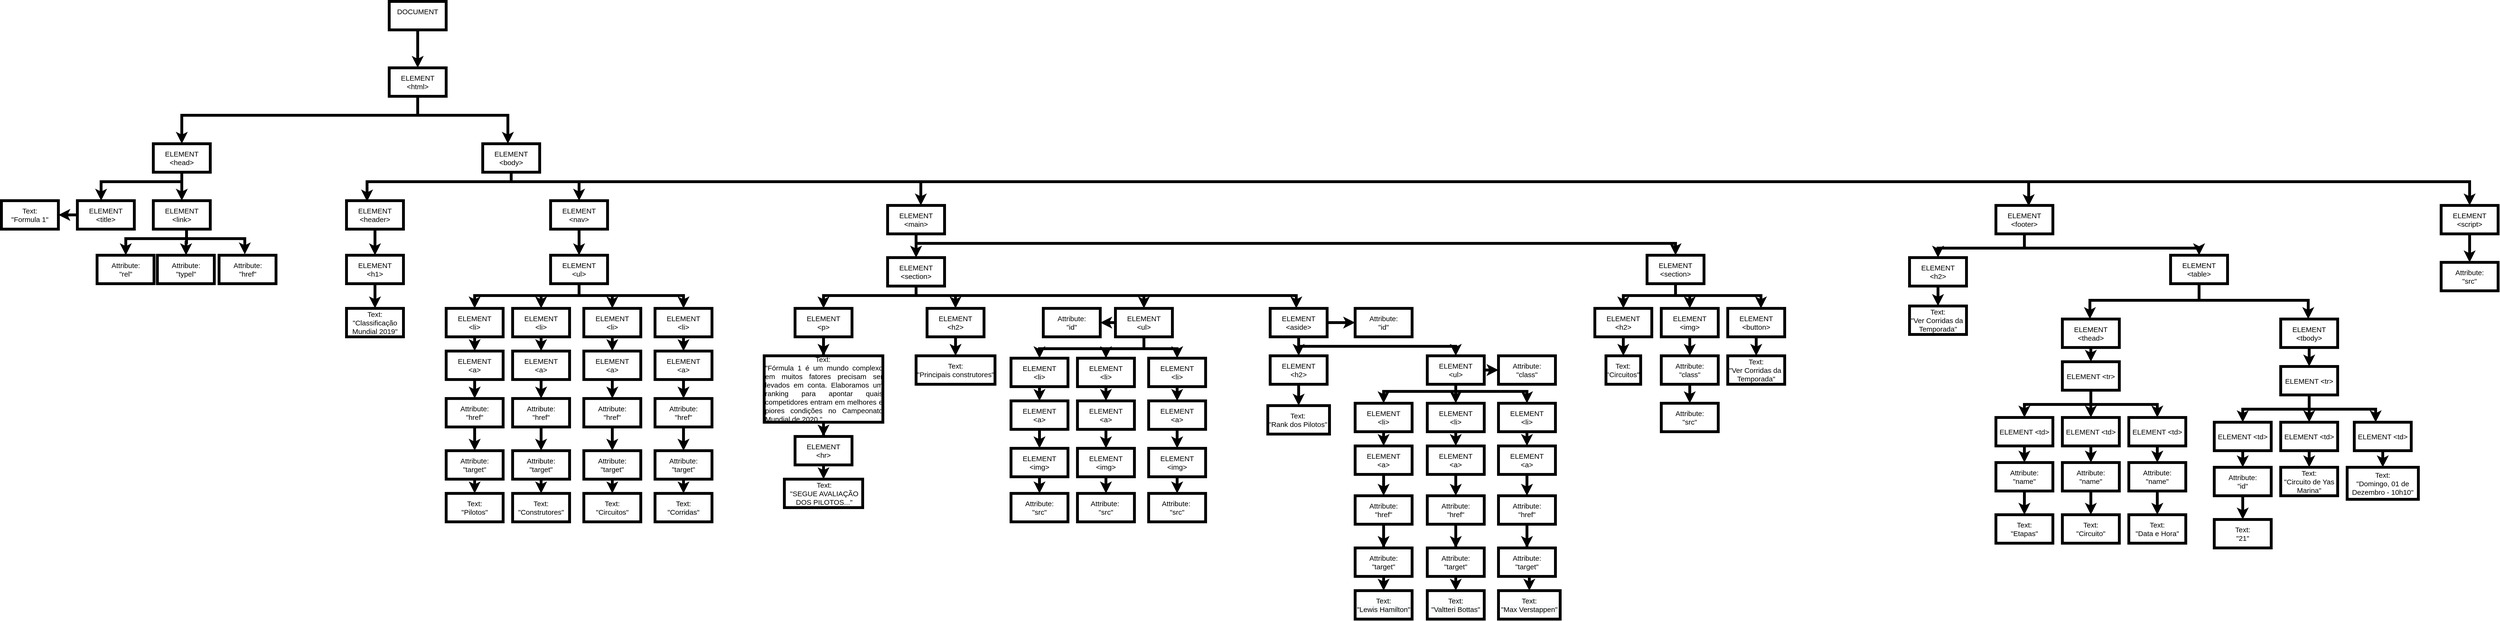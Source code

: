 <mxfile version="13.0.5" type="device"><diagram id="nzMMdrMx2haIZu-YP7Pa" name="Page-1"><mxGraphModel dx="4427" dy="1450" grid="1" gridSize="10" guides="1" tooltips="1" connect="1" arrows="1" fold="1" page="1" pageScale="1" pageWidth="827" pageHeight="1169" math="0" shadow="0"><root><mxCell id="0"/><mxCell id="1" parent="0"/><mxCell id="TTN2XGifyGwmpFET9du0-11" value="" style="edgeStyle=orthogonalEdgeStyle;rounded=0;orthogonalLoop=1;jettySize=auto;html=1;strokeWidth=6;" edge="1" parent="1" source="TTN2XGifyGwmpFET9du0-5" target="TTN2XGifyGwmpFET9du0-10"><mxGeometry relative="1" as="geometry"/></mxCell><mxCell id="TTN2XGifyGwmpFET9du0-5" value="&lt;font style=&quot;font-size: 15px&quot;&gt;DOCUMENT&lt;br&gt;&lt;br&gt;&lt;/font&gt;" style="rounded=0;whiteSpace=wrap;html=1;strokeWidth=6;" vertex="1" parent="1"><mxGeometry x="57" y="40" width="120" height="60" as="geometry"/></mxCell><mxCell id="TTN2XGifyGwmpFET9du0-13" value="" style="edgeStyle=orthogonalEdgeStyle;rounded=0;orthogonalLoop=1;jettySize=auto;html=1;strokeWidth=6;" edge="1" parent="1" source="TTN2XGifyGwmpFET9du0-10" target="TTN2XGifyGwmpFET9du0-12"><mxGeometry relative="1" as="geometry"><Array as="points"><mxPoint x="117" y="280"/><mxPoint x="-380" y="280"/></Array></mxGeometry></mxCell><mxCell id="TTN2XGifyGwmpFET9du0-48" value="" style="edgeStyle=orthogonalEdgeStyle;rounded=0;orthogonalLoop=1;jettySize=auto;html=1;strokeWidth=6;" edge="1" parent="1" source="TTN2XGifyGwmpFET9du0-10" target="TTN2XGifyGwmpFET9du0-47"><mxGeometry relative="1" as="geometry"><Array as="points"><mxPoint x="117" y="280"/><mxPoint x="307" y="280"/></Array></mxGeometry></mxCell><mxCell id="TTN2XGifyGwmpFET9du0-10" value="&lt;span style=&quot;font-size: 15px&quot;&gt;ELEMENT&lt;br&gt;&lt;/span&gt;&lt;span style=&quot;font-size: 15px&quot;&gt;&amp;lt;html&amp;gt;&lt;/span&gt;" style="rounded=0;whiteSpace=wrap;html=1;strokeWidth=6;" vertex="1" parent="1"><mxGeometry x="57" y="180" width="120" height="60" as="geometry"/></mxCell><mxCell id="TTN2XGifyGwmpFET9du0-52" value="" style="edgeStyle=orthogonalEdgeStyle;rounded=0;orthogonalLoop=1;jettySize=auto;html=1;strokeWidth=6;" edge="1" parent="1" source="TTN2XGifyGwmpFET9du0-47" target="TTN2XGifyGwmpFET9du0-51"><mxGeometry relative="1" as="geometry"><Array as="points"><mxPoint x="314" y="420"/><mxPoint x="457" y="420"/></Array></mxGeometry></mxCell><mxCell id="TTN2XGifyGwmpFET9du0-60" style="edgeStyle=orthogonalEdgeStyle;rounded=0;orthogonalLoop=1;jettySize=auto;html=1;entryX=0.361;entryY=0.028;entryDx=0;entryDy=0;entryPerimeter=0;strokeWidth=6;" edge="1" parent="1" source="TTN2XGifyGwmpFET9du0-47" target="TTN2XGifyGwmpFET9du0-49"><mxGeometry relative="1" as="geometry"><Array as="points"><mxPoint x="314" y="420"/><mxPoint x="10" y="420"/></Array></mxGeometry></mxCell><mxCell id="TTN2XGifyGwmpFET9du0-129" style="edgeStyle=orthogonalEdgeStyle;rounded=0;orthogonalLoop=1;jettySize=auto;html=1;strokeWidth=6;" edge="1" parent="1" source="TTN2XGifyGwmpFET9du0-47" target="TTN2XGifyGwmpFET9du0-55"><mxGeometry relative="1" as="geometry"><Array as="points"><mxPoint x="314" y="420"/><mxPoint x="1177" y="420"/></Array></mxGeometry></mxCell><mxCell id="TTN2XGifyGwmpFET9du0-342" style="edgeStyle=orthogonalEdgeStyle;rounded=0;orthogonalLoop=1;jettySize=auto;html=1;entryX=0.575;entryY=0.025;entryDx=0;entryDy=0;fontColor=#000000;entryPerimeter=0;strokeWidth=6;" edge="1" parent="1" source="TTN2XGifyGwmpFET9du0-47" target="TTN2XGifyGwmpFET9du0-58"><mxGeometry relative="1" as="geometry"><Array as="points"><mxPoint x="314" y="420"/><mxPoint x="3511" y="420"/></Array></mxGeometry></mxCell><mxCell id="TTN2XGifyGwmpFET9du0-414" style="edgeStyle=orthogonalEdgeStyle;rounded=0;orthogonalLoop=1;jettySize=auto;html=1;entryX=0.5;entryY=0;entryDx=0;entryDy=0;fontColor=#000000;strokeWidth=6;" edge="1" parent="1" source="TTN2XGifyGwmpFET9du0-47" target="TTN2XGifyGwmpFET9du0-413"><mxGeometry relative="1" as="geometry"><Array as="points"><mxPoint x="314" y="420"/><mxPoint x="4440" y="420"/></Array></mxGeometry></mxCell><mxCell id="TTN2XGifyGwmpFET9du0-47" value="&lt;span style=&quot;font-size: 15px&quot;&gt;ELEMENT &amp;lt;body&amp;gt;&lt;/span&gt;" style="rounded=0;whiteSpace=wrap;html=1;strokeWidth=6;" vertex="1" parent="1"><mxGeometry x="254" y="340" width="120" height="60" as="geometry"/></mxCell><mxCell id="TTN2XGifyGwmpFET9du0-131" value="" style="edgeStyle=orthogonalEdgeStyle;rounded=0;orthogonalLoop=1;jettySize=auto;html=1;strokeWidth=6;" edge="1" parent="1" source="TTN2XGifyGwmpFET9du0-55" target="TTN2XGifyGwmpFET9du0-130"><mxGeometry relative="1" as="geometry"/></mxCell><mxCell id="TTN2XGifyGwmpFET9du0-313" style="edgeStyle=orthogonalEdgeStyle;rounded=0;orthogonalLoop=1;jettySize=auto;html=1;fontColor=#000000;strokeWidth=6;" edge="1" parent="1" source="TTN2XGifyGwmpFET9du0-55" target="TTN2XGifyGwmpFET9du0-312"><mxGeometry relative="1" as="geometry"><Array as="points"><mxPoint x="1167" y="550"/><mxPoint x="2767" y="550"/></Array></mxGeometry></mxCell><mxCell id="TTN2XGifyGwmpFET9du0-55" value="&lt;span style=&quot;font-size: 15px&quot;&gt;ELEMENT &amp;lt;main&amp;gt;&lt;/span&gt;" style="rounded=0;whiteSpace=wrap;html=1;strokeWidth=6;" vertex="1" parent="1"><mxGeometry x="1107" y="470" width="120" height="60" as="geometry"/></mxCell><mxCell id="TTN2XGifyGwmpFET9du0-133" value="" style="edgeStyle=orthogonalEdgeStyle;rounded=0;orthogonalLoop=1;jettySize=auto;html=1;strokeWidth=6;" edge="1" parent="1" source="TTN2XGifyGwmpFET9du0-130" target="TTN2XGifyGwmpFET9du0-132"><mxGeometry relative="1" as="geometry"><Array as="points"><mxPoint x="1167" y="660"/><mxPoint x="972" y="660"/></Array></mxGeometry></mxCell><mxCell id="TTN2XGifyGwmpFET9du0-148" value="" style="edgeStyle=orthogonalEdgeStyle;rounded=0;orthogonalLoop=1;jettySize=auto;html=1;fontColor=#000000;strokeWidth=6;" edge="1" parent="1" source="TTN2XGifyGwmpFET9du0-130" target="TTN2XGifyGwmpFET9du0-147"><mxGeometry relative="1" as="geometry"><Array as="points"><mxPoint x="1167" y="660"/><mxPoint x="1250" y="660"/></Array></mxGeometry></mxCell><mxCell id="TTN2XGifyGwmpFET9du0-198" style="edgeStyle=orthogonalEdgeStyle;rounded=0;orthogonalLoop=1;jettySize=auto;html=1;fontColor=#000000;strokeWidth=6;" edge="1" parent="1" source="TTN2XGifyGwmpFET9du0-130" target="TTN2XGifyGwmpFET9du0-159"><mxGeometry relative="1" as="geometry"><Array as="points"><mxPoint x="1167" y="660"/><mxPoint x="1647" y="660"/></Array></mxGeometry></mxCell><mxCell id="TTN2XGifyGwmpFET9du0-199" style="edgeStyle=orthogonalEdgeStyle;rounded=0;orthogonalLoop=1;jettySize=auto;html=1;fontColor=#000000;strokeWidth=6;" edge="1" parent="1" source="TTN2XGifyGwmpFET9du0-130" target="TTN2XGifyGwmpFET9du0-152"><mxGeometry relative="1" as="geometry"><Array as="points"><mxPoint x="1167" y="660"/><mxPoint x="1968" y="660"/></Array></mxGeometry></mxCell><mxCell id="TTN2XGifyGwmpFET9du0-130" value="&lt;span style=&quot;font-size: 15px&quot;&gt;ELEMENT &amp;lt;section&amp;gt;&lt;/span&gt;" style="rounded=0;whiteSpace=wrap;html=1;strokeWidth=6;" vertex="1" parent="1"><mxGeometry x="1107" y="580" width="120" height="60" as="geometry"/></mxCell><mxCell id="TTN2XGifyGwmpFET9du0-154" style="edgeStyle=orthogonalEdgeStyle;rounded=0;orthogonalLoop=1;jettySize=auto;html=1;entryX=0.5;entryY=0;entryDx=0;entryDy=0;fontColor=#000000;strokeWidth=6;" edge="1" parent="1" source="TTN2XGifyGwmpFET9du0-147" target="TTN2XGifyGwmpFET9du0-153"><mxGeometry relative="1" as="geometry"/></mxCell><mxCell id="TTN2XGifyGwmpFET9du0-147" value="&lt;span style=&quot;font-size: 15px&quot;&gt;ELEMENT&lt;br&gt;&amp;lt;h2&amp;gt;&lt;/span&gt;" style="rounded=0;whiteSpace=wrap;html=1;strokeWidth=6;" vertex="1" parent="1"><mxGeometry x="1190.13" y="687" width="120" height="60" as="geometry"/></mxCell><mxCell id="TTN2XGifyGwmpFET9du0-135" value="" style="edgeStyle=orthogonalEdgeStyle;rounded=0;orthogonalLoop=1;jettySize=auto;html=1;strokeWidth=6;" edge="1" parent="1" source="TTN2XGifyGwmpFET9du0-132" target="TTN2XGifyGwmpFET9du0-134"><mxGeometry relative="1" as="geometry"/></mxCell><mxCell id="TTN2XGifyGwmpFET9du0-149" style="edgeStyle=orthogonalEdgeStyle;rounded=0;orthogonalLoop=1;jettySize=auto;html=1;fontColor=#000000;strokeWidth=6;" edge="1" parent="1" source="TTN2XGifyGwmpFET9du0-132" target="TTN2XGifyGwmpFET9du0-137"><mxGeometry relative="1" as="geometry"/></mxCell><mxCell id="TTN2XGifyGwmpFET9du0-150" style="edgeStyle=orthogonalEdgeStyle;rounded=0;orthogonalLoop=1;jettySize=auto;html=1;fontColor=#000000;strokeWidth=6;" edge="1" parent="1" source="TTN2XGifyGwmpFET9du0-132" target="TTN2XGifyGwmpFET9du0-141"><mxGeometry relative="1" as="geometry"/></mxCell><mxCell id="TTN2XGifyGwmpFET9du0-132" value="&lt;span style=&quot;font-size: 15px&quot;&gt;ELEMENT&lt;br&gt;&amp;lt;p&amp;gt;&lt;/span&gt;" style="rounded=0;whiteSpace=wrap;html=1;strokeWidth=6;" vertex="1" parent="1"><mxGeometry x="912" y="687" width="120" height="60" as="geometry"/></mxCell><mxCell id="TTN2XGifyGwmpFET9du0-134" value="&lt;div style=&quot;text-align: center&quot;&gt;&lt;span style=&quot;font-size: 15px&quot;&gt;Text:&amp;nbsp;&lt;/span&gt;&lt;/div&gt;&lt;span style=&quot;font-size: 15px&quot;&gt;&lt;div style=&quot;text-align: justify&quot;&gt;&lt;span&gt;&quot;Fórmula 1 é um mundo complexo em muitos fatores precisam ser levados em conta. Elaboramos um ranking para apontar quais competidores entram em melhores e piores condições no Campeonato Mundial de 2020.&lt;/span&gt;&lt;span&gt;&quot;&lt;/span&gt;&lt;/div&gt;&lt;/span&gt;" style="rounded=0;whiteSpace=wrap;html=1;align=left;strokeWidth=6;" vertex="1" parent="1"><mxGeometry x="847" y="787" width="250" height="140" as="geometry"/></mxCell><mxCell id="TTN2XGifyGwmpFET9du0-69" value="" style="edgeStyle=orthogonalEdgeStyle;rounded=0;orthogonalLoop=1;jettySize=auto;html=1;strokeWidth=6;" edge="1" parent="1" source="TTN2XGifyGwmpFET9du0-51" target="TTN2XGifyGwmpFET9du0-68"><mxGeometry relative="1" as="geometry"/></mxCell><mxCell id="TTN2XGifyGwmpFET9du0-51" value="&lt;span style=&quot;font-size: 15px&quot;&gt;ELEMENT&lt;br&gt;&amp;lt;nav&amp;gt;&lt;/span&gt;" style="rounded=0;whiteSpace=wrap;html=1;strokeWidth=6;" vertex="1" parent="1"><mxGeometry x="397" y="460" width="120" height="60" as="geometry"/></mxCell><mxCell id="TTN2XGifyGwmpFET9du0-125" style="edgeStyle=orthogonalEdgeStyle;rounded=0;orthogonalLoop=1;jettySize=auto;html=1;strokeWidth=6;" edge="1" parent="1" source="TTN2XGifyGwmpFET9du0-68" target="TTN2XGifyGwmpFET9du0-96"><mxGeometry relative="1" as="geometry"><Array as="points"><mxPoint x="457" y="660"/><mxPoint x="527" y="660"/></Array></mxGeometry></mxCell><mxCell id="TTN2XGifyGwmpFET9du0-126" style="edgeStyle=orthogonalEdgeStyle;rounded=0;orthogonalLoop=1;jettySize=auto;html=1;strokeWidth=6;" edge="1" parent="1" source="TTN2XGifyGwmpFET9du0-68" target="TTN2XGifyGwmpFET9du0-105"><mxGeometry relative="1" as="geometry"><Array as="points"><mxPoint x="457" y="660"/><mxPoint x="677" y="660"/></Array></mxGeometry></mxCell><mxCell id="TTN2XGifyGwmpFET9du0-127" style="edgeStyle=orthogonalEdgeStyle;rounded=0;orthogonalLoop=1;jettySize=auto;html=1;strokeWidth=6;" edge="1" parent="1" source="TTN2XGifyGwmpFET9du0-68" target="TTN2XGifyGwmpFET9du0-70"><mxGeometry relative="1" as="geometry"><Array as="points"><mxPoint x="457" y="660"/><mxPoint x="237" y="660"/></Array></mxGeometry></mxCell><mxCell id="TTN2XGifyGwmpFET9du0-128" style="edgeStyle=orthogonalEdgeStyle;rounded=0;orthogonalLoop=1;jettySize=auto;html=1;strokeWidth=6;" edge="1" parent="1" source="TTN2XGifyGwmpFET9du0-68" target="TTN2XGifyGwmpFET9du0-87"><mxGeometry relative="1" as="geometry"><Array as="points"><mxPoint x="457" y="660"/><mxPoint x="377" y="660"/></Array></mxGeometry></mxCell><mxCell id="TTN2XGifyGwmpFET9du0-68" value="&lt;span style=&quot;font-size: 15px&quot;&gt;ELEMENT&lt;br&gt;&amp;lt;ul&amp;gt;&lt;/span&gt;" style="rounded=0;whiteSpace=wrap;html=1;strokeWidth=6;" vertex="1" parent="1"><mxGeometry x="397" y="575" width="120" height="60" as="geometry"/></mxCell><mxCell id="TTN2XGifyGwmpFET9du0-80" style="edgeStyle=orthogonalEdgeStyle;rounded=0;orthogonalLoop=1;jettySize=auto;html=1;strokeWidth=6;" edge="1" parent="1" source="TTN2XGifyGwmpFET9du0-70" target="TTN2XGifyGwmpFET9du0-78"><mxGeometry relative="1" as="geometry"/></mxCell><mxCell id="TTN2XGifyGwmpFET9du0-70" value="&lt;span style=&quot;font-size: 15px&quot;&gt;ELEMENT&lt;br&gt;&amp;lt;li&amp;gt;&lt;/span&gt;" style="rounded=0;whiteSpace=wrap;html=1;strokeWidth=6;" vertex="1" parent="1"><mxGeometry x="177" y="687" width="120" height="60" as="geometry"/></mxCell><mxCell id="TTN2XGifyGwmpFET9du0-62" value="" style="edgeStyle=orthogonalEdgeStyle;rounded=0;orthogonalLoop=1;jettySize=auto;html=1;strokeWidth=6;" edge="1" parent="1" source="TTN2XGifyGwmpFET9du0-49" target="TTN2XGifyGwmpFET9du0-61"><mxGeometry relative="1" as="geometry"/></mxCell><mxCell id="TTN2XGifyGwmpFET9du0-49" value="&lt;span style=&quot;font-size: 15px&quot;&gt;ELEMENT &amp;lt;header&amp;gt;&lt;/span&gt;" style="rounded=0;whiteSpace=wrap;html=1;strokeWidth=6;" vertex="1" parent="1"><mxGeometry x="-33" y="460" width="120" height="60" as="geometry"/></mxCell><mxCell id="TTN2XGifyGwmpFET9du0-67" style="edgeStyle=orthogonalEdgeStyle;rounded=0;orthogonalLoop=1;jettySize=auto;html=1;strokeWidth=6;" edge="1" parent="1" source="TTN2XGifyGwmpFET9du0-61" target="TTN2XGifyGwmpFET9du0-66"><mxGeometry relative="1" as="geometry"/></mxCell><mxCell id="TTN2XGifyGwmpFET9du0-61" value="&lt;span style=&quot;font-size: 15px&quot;&gt;ELEMENT&lt;br&gt;&amp;lt;h1&amp;gt;&lt;/span&gt;" style="rounded=0;whiteSpace=wrap;html=1;strokeWidth=6;" vertex="1" parent="1"><mxGeometry x="-33" y="575" width="120" height="60" as="geometry"/></mxCell><mxCell id="TTN2XGifyGwmpFET9du0-15" value="" style="edgeStyle=orthogonalEdgeStyle;rounded=0;orthogonalLoop=1;jettySize=auto;html=1;strokeWidth=6;" edge="1" parent="1" source="TTN2XGifyGwmpFET9du0-12" target="TTN2XGifyGwmpFET9du0-14"><mxGeometry relative="1" as="geometry"><Array as="points"><mxPoint x="-380" y="420"/><mxPoint x="-550" y="420"/></Array></mxGeometry></mxCell><mxCell id="TTN2XGifyGwmpFET9du0-41" value="" style="edgeStyle=orthogonalEdgeStyle;rounded=0;orthogonalLoop=1;jettySize=auto;html=1;strokeWidth=6;" edge="1" parent="1" source="TTN2XGifyGwmpFET9du0-12" target="TTN2XGifyGwmpFET9du0-21"><mxGeometry relative="1" as="geometry"/></mxCell><mxCell id="TTN2XGifyGwmpFET9du0-12" value="&lt;span style=&quot;font-size: 15px&quot;&gt;ELEMENT&lt;br&gt;&lt;/span&gt;&lt;span style=&quot;font-size: 15px&quot;&gt;&amp;lt;head&amp;gt;&lt;/span&gt;" style="rounded=0;whiteSpace=wrap;html=1;strokeWidth=6;" vertex="1" parent="1"><mxGeometry x="-440" y="340" width="120" height="60" as="geometry"/></mxCell><mxCell id="TTN2XGifyGwmpFET9du0-24" value="" style="edgeStyle=orthogonalEdgeStyle;rounded=0;orthogonalLoop=1;jettySize=auto;html=1;strokeWidth=6;" edge="1" parent="1" source="TTN2XGifyGwmpFET9du0-21" target="TTN2XGifyGwmpFET9du0-23"><mxGeometry relative="1" as="geometry"><Array as="points"><mxPoint x="-370" y="540"/><mxPoint x="-498" y="540"/></Array></mxGeometry></mxCell><mxCell id="TTN2XGifyGwmpFET9du0-42" value="" style="edgeStyle=orthogonalEdgeStyle;rounded=0;orthogonalLoop=1;jettySize=auto;html=1;strokeWidth=6;" edge="1" parent="1" source="TTN2XGifyGwmpFET9du0-21" target="TTN2XGifyGwmpFET9du0-29"><mxGeometry relative="1" as="geometry"><Array as="points"><mxPoint x="-370" y="548"/><mxPoint x="-371" y="548"/></Array></mxGeometry></mxCell><mxCell id="TTN2XGifyGwmpFET9du0-421" style="edgeStyle=orthogonalEdgeStyle;rounded=0;orthogonalLoop=1;jettySize=auto;html=1;entryX=0.452;entryY=-0.031;entryDx=0;entryDy=0;entryPerimeter=0;strokeWidth=6;fontColor=#000000;" edge="1" parent="1" source="TTN2XGifyGwmpFET9du0-21" target="TTN2XGifyGwmpFET9du0-30"><mxGeometry relative="1" as="geometry"><Array as="points"><mxPoint x="-370" y="540"/><mxPoint x="-247" y="540"/></Array></mxGeometry></mxCell><mxCell id="TTN2XGifyGwmpFET9du0-21" value="&lt;span style=&quot;font-size: 15px&quot;&gt;ELEMENT&lt;br&gt;&lt;/span&gt;&lt;span style=&quot;font-size: 15px&quot;&gt;&amp;lt;link&amp;gt;&lt;/span&gt;" style="rounded=0;whiteSpace=wrap;html=1;strokeWidth=6;" vertex="1" parent="1"><mxGeometry x="-440" y="460" width="120" height="60" as="geometry"/></mxCell><mxCell id="TTN2XGifyGwmpFET9du0-23" value="&lt;span style=&quot;font-size: 15px&quot;&gt;Attribute: &lt;br&gt;&quot;rel&quot;&lt;/span&gt;" style="rounded=0;whiteSpace=wrap;html=1;strokeWidth=6;" vertex="1" parent="1"><mxGeometry x="-558.5" y="575" width="120" height="60" as="geometry"/></mxCell><mxCell id="TTN2XGifyGwmpFET9du0-45" value="" style="edgeStyle=orthogonalEdgeStyle;rounded=0;orthogonalLoop=1;jettySize=auto;html=1;strokeWidth=6;" edge="1" parent="1" source="TTN2XGifyGwmpFET9du0-14" target="TTN2XGifyGwmpFET9du0-44"><mxGeometry relative="1" as="geometry"/></mxCell><mxCell id="TTN2XGifyGwmpFET9du0-14" value="&lt;span style=&quot;font-size: 15px&quot;&gt;ELEMENT&lt;br&gt;&amp;lt;title&amp;gt;&lt;br&gt;&lt;/span&gt;" style="rounded=0;whiteSpace=wrap;html=1;strokeWidth=6;" vertex="1" parent="1"><mxGeometry x="-600" y="460" width="120" height="60" as="geometry"/></mxCell><mxCell id="TTN2XGifyGwmpFET9du0-44" value="&lt;span style=&quot;font-size: 15px&quot;&gt;Text:&lt;br&gt;&quot;Formula 1&quot;&lt;br&gt;&lt;/span&gt;" style="rounded=0;whiteSpace=wrap;html=1;strokeWidth=6;" vertex="1" parent="1"><mxGeometry x="-760" y="460" width="120" height="60" as="geometry"/></mxCell><mxCell id="TTN2XGifyGwmpFET9du0-29" value="&lt;span style=&quot;font-size: 15px&quot;&gt;Attribute: &lt;br&gt;&quot;typel&quot;&lt;/span&gt;" style="rounded=0;whiteSpace=wrap;html=1;strokeWidth=6;" vertex="1" parent="1"><mxGeometry x="-431.5" y="575" width="120" height="60" as="geometry"/></mxCell><mxCell id="TTN2XGifyGwmpFET9du0-30" value="&lt;span style=&quot;font-size: 15px&quot;&gt;Attribute: &lt;br&gt;&quot;href&quot;&lt;/span&gt;" style="rounded=0;whiteSpace=wrap;html=1;strokeWidth=6;" vertex="1" parent="1"><mxGeometry x="-301.5" y="575" width="120" height="60" as="geometry"/></mxCell><mxCell id="TTN2XGifyGwmpFET9du0-349" style="edgeStyle=orthogonalEdgeStyle;rounded=0;orthogonalLoop=1;jettySize=auto;html=1;fontColor=#000000;strokeWidth=6;" edge="1" parent="1" source="TTN2XGifyGwmpFET9du0-58" target="TTN2XGifyGwmpFET9du0-347"><mxGeometry relative="1" as="geometry"><Array as="points"><mxPoint x="3502" y="560"/><mxPoint x="3320" y="560"/></Array></mxGeometry></mxCell><mxCell id="TTN2XGifyGwmpFET9du0-412" style="edgeStyle=orthogonalEdgeStyle;rounded=0;orthogonalLoop=1;jettySize=auto;html=1;fontColor=#000000;strokeWidth=6;" edge="1" parent="1" source="TTN2XGifyGwmpFET9du0-58" target="TTN2XGifyGwmpFET9du0-350"><mxGeometry relative="1" as="geometry"><Array as="points"><mxPoint x="3502" y="560"/><mxPoint x="3870" y="560"/></Array></mxGeometry></mxCell><mxCell id="TTN2XGifyGwmpFET9du0-58" value="&lt;span style=&quot;font-size: 15px&quot;&gt;ELEMENT &amp;lt;footer&amp;gt;&lt;/span&gt;" style="rounded=0;whiteSpace=wrap;html=1;strokeWidth=6;" vertex="1" parent="1"><mxGeometry x="3442" y="470" width="120" height="60" as="geometry"/></mxCell><mxCell id="TTN2XGifyGwmpFET9du0-354" value="" style="edgeStyle=orthogonalEdgeStyle;rounded=0;orthogonalLoop=1;jettySize=auto;html=1;fontColor=#000000;strokeWidth=6;" edge="1" parent="1" source="TTN2XGifyGwmpFET9du0-350" target="TTN2XGifyGwmpFET9du0-353"><mxGeometry relative="1" as="geometry"><Array as="points"><mxPoint x="3870" y="670"/><mxPoint x="3640" y="670"/></Array></mxGeometry></mxCell><mxCell id="TTN2XGifyGwmpFET9du0-410" style="edgeStyle=orthogonalEdgeStyle;rounded=0;orthogonalLoop=1;jettySize=auto;html=1;fontColor=#000000;strokeWidth=6;" edge="1" parent="1" source="TTN2XGifyGwmpFET9du0-350" target="TTN2XGifyGwmpFET9du0-355"><mxGeometry relative="1" as="geometry"><Array as="points"><mxPoint x="3870" y="670"/><mxPoint x="4100" y="670"/></Array></mxGeometry></mxCell><mxCell id="TTN2XGifyGwmpFET9du0-350" value="&lt;span style=&quot;font-size: 15px&quot;&gt;ELEMENT &amp;lt;table&amp;gt;&lt;/span&gt;" style="rounded=0;whiteSpace=wrap;html=1;strokeWidth=6;" vertex="1" parent="1"><mxGeometry x="3810" y="575" width="120" height="60" as="geometry"/></mxCell><mxCell id="TTN2XGifyGwmpFET9du0-409" style="edgeStyle=orthogonalEdgeStyle;rounded=0;orthogonalLoop=1;jettySize=auto;html=1;fontColor=#000000;strokeWidth=6;" edge="1" parent="1" source="TTN2XGifyGwmpFET9du0-355" target="TTN2XGifyGwmpFET9du0-391"><mxGeometry relative="1" as="geometry"/></mxCell><mxCell id="TTN2XGifyGwmpFET9du0-355" value="&lt;span style=&quot;font-size: 15px&quot;&gt;ELEMENT &amp;lt;tbody&amp;gt;&lt;/span&gt;" style="rounded=0;whiteSpace=wrap;html=1;strokeWidth=6;" vertex="1" parent="1"><mxGeometry x="4042" y="709.5" width="120" height="60" as="geometry"/></mxCell><mxCell id="TTN2XGifyGwmpFET9du0-360" value="" style="edgeStyle=orthogonalEdgeStyle;rounded=0;orthogonalLoop=1;jettySize=auto;html=1;fontColor=#000000;strokeWidth=6;" edge="1" parent="1" source="TTN2XGifyGwmpFET9du0-353" target="TTN2XGifyGwmpFET9du0-359"><mxGeometry relative="1" as="geometry"/></mxCell><mxCell id="TTN2XGifyGwmpFET9du0-353" value="&lt;span style=&quot;font-size: 15px&quot;&gt;ELEMENT &amp;lt;thead&amp;gt;&lt;/span&gt;" style="rounded=0;whiteSpace=wrap;html=1;strokeWidth=6;" vertex="1" parent="1"><mxGeometry x="3582" y="709.5" width="120" height="60" as="geometry"/></mxCell><mxCell id="TTN2XGifyGwmpFET9du0-362" value="" style="edgeStyle=orthogonalEdgeStyle;rounded=0;orthogonalLoop=1;jettySize=auto;html=1;fontColor=#000000;strokeWidth=6;" edge="1" parent="1" source="TTN2XGifyGwmpFET9du0-359" target="TTN2XGifyGwmpFET9du0-361"><mxGeometry relative="1" as="geometry"><Array as="points"><mxPoint x="3642" y="889.5"/><mxPoint x="3502" y="889.5"/></Array></mxGeometry></mxCell><mxCell id="TTN2XGifyGwmpFET9du0-386" style="edgeStyle=orthogonalEdgeStyle;rounded=0;orthogonalLoop=1;jettySize=auto;html=1;fontColor=#000000;strokeWidth=6;" edge="1" parent="1" source="TTN2XGifyGwmpFET9du0-359" target="TTN2XGifyGwmpFET9du0-382"><mxGeometry relative="1" as="geometry"/></mxCell><mxCell id="TTN2XGifyGwmpFET9du0-387" style="edgeStyle=orthogonalEdgeStyle;rounded=0;orthogonalLoop=1;jettySize=auto;html=1;fontColor=#000000;strokeWidth=6;" edge="1" parent="1" source="TTN2XGifyGwmpFET9du0-359" target="TTN2XGifyGwmpFET9du0-383"><mxGeometry relative="1" as="geometry"><Array as="points"><mxPoint x="3642" y="889.5"/><mxPoint x="3782" y="889.5"/></Array></mxGeometry></mxCell><mxCell id="TTN2XGifyGwmpFET9du0-359" value="&lt;span style=&quot;font-size: 15px&quot;&gt;ELEMENT &amp;lt;tr&amp;gt;&lt;/span&gt;" style="rounded=0;whiteSpace=wrap;html=1;strokeWidth=6;" vertex="1" parent="1"><mxGeometry x="3582" y="799.5" width="120" height="60" as="geometry"/></mxCell><mxCell id="TTN2XGifyGwmpFET9du0-364" style="edgeStyle=orthogonalEdgeStyle;rounded=0;orthogonalLoop=1;jettySize=auto;html=1;fontColor=#000000;strokeWidth=6;" edge="1" parent="1" source="TTN2XGifyGwmpFET9du0-361" target="TTN2XGifyGwmpFET9du0-363"><mxGeometry relative="1" as="geometry"/></mxCell><mxCell id="TTN2XGifyGwmpFET9du0-361" value="&lt;span style=&quot;font-size: 15px&quot;&gt;ELEMENT &amp;lt;td&amp;gt;&lt;/span&gt;" style="rounded=0;whiteSpace=wrap;html=1;strokeWidth=6;" vertex="1" parent="1"><mxGeometry x="3442" y="917" width="120" height="60" as="geometry"/></mxCell><mxCell id="TTN2XGifyGwmpFET9du0-66" value="&lt;span style=&quot;font-size: 15px&quot;&gt;Text:&lt;br&gt;&quot;Classificação Mundial 2019&quot;&lt;br&gt;&lt;/span&gt;" style="rounded=0;whiteSpace=wrap;html=1;strokeWidth=6;" vertex="1" parent="1"><mxGeometry x="-33" y="687" width="120" height="60" as="geometry"/></mxCell><mxCell id="TTN2XGifyGwmpFET9du0-81" style="edgeStyle=orthogonalEdgeStyle;rounded=0;orthogonalLoop=1;jettySize=auto;html=1;strokeWidth=6;" edge="1" parent="1" source="TTN2XGifyGwmpFET9du0-78" target="TTN2XGifyGwmpFET9du0-79"><mxGeometry relative="1" as="geometry"/></mxCell><mxCell id="TTN2XGifyGwmpFET9du0-78" value="&lt;span style=&quot;font-size: 15px&quot;&gt;ELEMENT&lt;br&gt;&lt;/span&gt;&lt;span style=&quot;font-size: 15px&quot;&gt;&amp;lt;a&amp;gt;&lt;/span&gt;" style="rounded=0;whiteSpace=wrap;html=1;strokeWidth=6;" vertex="1" parent="1"><mxGeometry x="177" y="777" width="120" height="60" as="geometry"/></mxCell><mxCell id="TTN2XGifyGwmpFET9du0-83" value="" style="edgeStyle=orthogonalEdgeStyle;rounded=0;orthogonalLoop=1;jettySize=auto;html=1;strokeWidth=6;" edge="1" parent="1" source="TTN2XGifyGwmpFET9du0-79" target="TTN2XGifyGwmpFET9du0-82"><mxGeometry relative="1" as="geometry"/></mxCell><mxCell id="TTN2XGifyGwmpFET9du0-79" value="&lt;span style=&quot;font-size: 15px&quot;&gt;Attribute: &lt;br&gt;&quot;href&quot;&lt;/span&gt;" style="rounded=0;whiteSpace=wrap;html=1;strokeWidth=6;" vertex="1" parent="1"><mxGeometry x="177" y="877" width="120" height="60" as="geometry"/></mxCell><mxCell id="TTN2XGifyGwmpFET9du0-85" value="" style="edgeStyle=orthogonalEdgeStyle;rounded=0;orthogonalLoop=1;jettySize=auto;html=1;strokeWidth=6;" edge="1" parent="1" source="TTN2XGifyGwmpFET9du0-82" target="TTN2XGifyGwmpFET9du0-84"><mxGeometry relative="1" as="geometry"/></mxCell><mxCell id="TTN2XGifyGwmpFET9du0-82" value="&lt;span style=&quot;font-size: 15px&quot;&gt;Attribute: &lt;br&gt;&quot;target&quot;&lt;/span&gt;" style="rounded=0;whiteSpace=wrap;html=1;strokeWidth=6;" vertex="1" parent="1"><mxGeometry x="177" y="987" width="120" height="60" as="geometry"/></mxCell><mxCell id="TTN2XGifyGwmpFET9du0-84" value="&lt;span style=&quot;font-size: 15px&quot;&gt;Text:&lt;br&gt;&quot;Pilotos&quot;&lt;/span&gt;" style="rounded=0;whiteSpace=wrap;html=1;strokeWidth=6;" vertex="1" parent="1"><mxGeometry x="177" y="1077" width="120" height="60" as="geometry"/></mxCell><mxCell id="TTN2XGifyGwmpFET9du0-86" style="edgeStyle=orthogonalEdgeStyle;rounded=0;orthogonalLoop=1;jettySize=auto;html=1;strokeWidth=6;" edge="1" parent="1" source="TTN2XGifyGwmpFET9du0-87" target="TTN2XGifyGwmpFET9du0-89"><mxGeometry relative="1" as="geometry"/></mxCell><mxCell id="TTN2XGifyGwmpFET9du0-87" value="&lt;span style=&quot;font-size: 15px&quot;&gt;ELEMENT&lt;br&gt;&amp;lt;li&amp;gt;&lt;/span&gt;" style="rounded=0;whiteSpace=wrap;html=1;strokeWidth=6;" vertex="1" parent="1"><mxGeometry x="317" y="687" width="120" height="60" as="geometry"/></mxCell><mxCell id="TTN2XGifyGwmpFET9du0-88" style="edgeStyle=orthogonalEdgeStyle;rounded=0;orthogonalLoop=1;jettySize=auto;html=1;strokeWidth=6;" edge="1" parent="1" source="TTN2XGifyGwmpFET9du0-89" target="TTN2XGifyGwmpFET9du0-91"><mxGeometry relative="1" as="geometry"/></mxCell><mxCell id="TTN2XGifyGwmpFET9du0-89" value="&lt;span style=&quot;font-size: 15px&quot;&gt;ELEMENT&lt;br&gt;&lt;/span&gt;&lt;span style=&quot;font-size: 15px&quot;&gt;&amp;lt;a&amp;gt;&lt;/span&gt;" style="rounded=0;whiteSpace=wrap;html=1;strokeWidth=6;" vertex="1" parent="1"><mxGeometry x="317" y="777" width="120" height="60" as="geometry"/></mxCell><mxCell id="TTN2XGifyGwmpFET9du0-90" value="" style="edgeStyle=orthogonalEdgeStyle;rounded=0;orthogonalLoop=1;jettySize=auto;html=1;strokeWidth=6;" edge="1" parent="1" source="TTN2XGifyGwmpFET9du0-91" target="TTN2XGifyGwmpFET9du0-93"><mxGeometry relative="1" as="geometry"/></mxCell><mxCell id="TTN2XGifyGwmpFET9du0-91" value="&lt;span style=&quot;font-size: 15px&quot;&gt;Attribute: &lt;br&gt;&quot;href&quot;&lt;/span&gt;" style="rounded=0;whiteSpace=wrap;html=1;strokeWidth=6;" vertex="1" parent="1"><mxGeometry x="317" y="877" width="120" height="60" as="geometry"/></mxCell><mxCell id="TTN2XGifyGwmpFET9du0-92" value="" style="edgeStyle=orthogonalEdgeStyle;rounded=0;orthogonalLoop=1;jettySize=auto;html=1;strokeWidth=6;" edge="1" parent="1" source="TTN2XGifyGwmpFET9du0-93" target="TTN2XGifyGwmpFET9du0-94"><mxGeometry relative="1" as="geometry"/></mxCell><mxCell id="TTN2XGifyGwmpFET9du0-93" value="&lt;span style=&quot;font-size: 15px&quot;&gt;Attribute: &lt;br&gt;&quot;target&quot;&lt;/span&gt;" style="rounded=0;whiteSpace=wrap;html=1;strokeWidth=6;" vertex="1" parent="1"><mxGeometry x="317" y="987" width="120" height="60" as="geometry"/></mxCell><mxCell id="TTN2XGifyGwmpFET9du0-94" value="&lt;span style=&quot;font-size: 15px&quot;&gt;Text:&lt;br&gt;&quot;Construtores&quot;&lt;/span&gt;" style="rounded=0;whiteSpace=wrap;html=1;strokeWidth=6;" vertex="1" parent="1"><mxGeometry x="317" y="1077" width="120" height="60" as="geometry"/></mxCell><mxCell id="TTN2XGifyGwmpFET9du0-95" style="edgeStyle=orthogonalEdgeStyle;rounded=0;orthogonalLoop=1;jettySize=auto;html=1;strokeWidth=6;" edge="1" parent="1" source="TTN2XGifyGwmpFET9du0-96" target="TTN2XGifyGwmpFET9du0-98"><mxGeometry relative="1" as="geometry"/></mxCell><mxCell id="TTN2XGifyGwmpFET9du0-96" value="&lt;span style=&quot;font-size: 15px&quot;&gt;ELEMENT&lt;br&gt;&amp;lt;li&amp;gt;&lt;/span&gt;" style="rounded=0;whiteSpace=wrap;html=1;strokeWidth=6;" vertex="1" parent="1"><mxGeometry x="467" y="687" width="120" height="60" as="geometry"/></mxCell><mxCell id="TTN2XGifyGwmpFET9du0-97" style="edgeStyle=orthogonalEdgeStyle;rounded=0;orthogonalLoop=1;jettySize=auto;html=1;strokeWidth=6;" edge="1" parent="1" source="TTN2XGifyGwmpFET9du0-98" target="TTN2XGifyGwmpFET9du0-100"><mxGeometry relative="1" as="geometry"/></mxCell><mxCell id="TTN2XGifyGwmpFET9du0-98" value="&lt;span style=&quot;font-size: 15px&quot;&gt;ELEMENT&lt;br&gt;&lt;/span&gt;&lt;span style=&quot;font-size: 15px&quot;&gt;&amp;lt;a&amp;gt;&lt;/span&gt;" style="rounded=0;whiteSpace=wrap;html=1;strokeWidth=6;" vertex="1" parent="1"><mxGeometry x="467" y="777" width="120" height="60" as="geometry"/></mxCell><mxCell id="TTN2XGifyGwmpFET9du0-99" value="" style="edgeStyle=orthogonalEdgeStyle;rounded=0;orthogonalLoop=1;jettySize=auto;html=1;strokeWidth=6;" edge="1" parent="1" source="TTN2XGifyGwmpFET9du0-100" target="TTN2XGifyGwmpFET9du0-102"><mxGeometry relative="1" as="geometry"/></mxCell><mxCell id="TTN2XGifyGwmpFET9du0-100" value="&lt;span style=&quot;font-size: 15px&quot;&gt;Attribute: &lt;br&gt;&quot;href&quot;&lt;/span&gt;" style="rounded=0;whiteSpace=wrap;html=1;strokeWidth=6;" vertex="1" parent="1"><mxGeometry x="467" y="877" width="120" height="60" as="geometry"/></mxCell><mxCell id="TTN2XGifyGwmpFET9du0-101" value="" style="edgeStyle=orthogonalEdgeStyle;rounded=0;orthogonalLoop=1;jettySize=auto;html=1;strokeWidth=6;" edge="1" parent="1" source="TTN2XGifyGwmpFET9du0-102" target="TTN2XGifyGwmpFET9du0-103"><mxGeometry relative="1" as="geometry"/></mxCell><mxCell id="TTN2XGifyGwmpFET9du0-102" value="&lt;span style=&quot;font-size: 15px&quot;&gt;Attribute: &lt;br&gt;&quot;target&quot;&lt;/span&gt;" style="rounded=0;whiteSpace=wrap;html=1;strokeWidth=6;" vertex="1" parent="1"><mxGeometry x="467" y="987" width="120" height="60" as="geometry"/></mxCell><mxCell id="TTN2XGifyGwmpFET9du0-103" value="&lt;span style=&quot;font-size: 15px&quot;&gt;Text:&lt;br&gt;&quot;Circuitos&quot;&lt;/span&gt;" style="rounded=0;whiteSpace=wrap;html=1;strokeWidth=6;" vertex="1" parent="1"><mxGeometry x="467" y="1077" width="120" height="60" as="geometry"/></mxCell><mxCell id="TTN2XGifyGwmpFET9du0-104" style="edgeStyle=orthogonalEdgeStyle;rounded=0;orthogonalLoop=1;jettySize=auto;html=1;strokeWidth=6;" edge="1" parent="1" source="TTN2XGifyGwmpFET9du0-105" target="TTN2XGifyGwmpFET9du0-107"><mxGeometry relative="1" as="geometry"/></mxCell><mxCell id="TTN2XGifyGwmpFET9du0-105" value="&lt;span style=&quot;font-size: 15px&quot;&gt;ELEMENT&lt;br&gt;&amp;lt;li&amp;gt;&lt;/span&gt;" style="rounded=0;whiteSpace=wrap;html=1;strokeWidth=6;" vertex="1" parent="1"><mxGeometry x="617" y="687" width="120" height="60" as="geometry"/></mxCell><mxCell id="TTN2XGifyGwmpFET9du0-106" style="edgeStyle=orthogonalEdgeStyle;rounded=0;orthogonalLoop=1;jettySize=auto;html=1;strokeWidth=6;" edge="1" parent="1" source="TTN2XGifyGwmpFET9du0-107" target="TTN2XGifyGwmpFET9du0-109"><mxGeometry relative="1" as="geometry"/></mxCell><mxCell id="TTN2XGifyGwmpFET9du0-107" value="&lt;span style=&quot;font-size: 15px&quot;&gt;ELEMENT&lt;br&gt;&lt;/span&gt;&lt;span style=&quot;font-size: 15px&quot;&gt;&amp;lt;a&amp;gt;&lt;/span&gt;" style="rounded=0;whiteSpace=wrap;html=1;strokeWidth=6;" vertex="1" parent="1"><mxGeometry x="617" y="777" width="120" height="60" as="geometry"/></mxCell><mxCell id="TTN2XGifyGwmpFET9du0-108" value="" style="edgeStyle=orthogonalEdgeStyle;rounded=0;orthogonalLoop=1;jettySize=auto;html=1;strokeWidth=6;" edge="1" parent="1" source="TTN2XGifyGwmpFET9du0-109" target="TTN2XGifyGwmpFET9du0-111"><mxGeometry relative="1" as="geometry"/></mxCell><mxCell id="TTN2XGifyGwmpFET9du0-109" value="&lt;span style=&quot;font-size: 15px&quot;&gt;Attribute: &lt;br&gt;&quot;href&quot;&lt;/span&gt;" style="rounded=0;whiteSpace=wrap;html=1;strokeWidth=6;" vertex="1" parent="1"><mxGeometry x="617" y="877" width="120" height="60" as="geometry"/></mxCell><mxCell id="TTN2XGifyGwmpFET9du0-110" value="" style="edgeStyle=orthogonalEdgeStyle;rounded=0;orthogonalLoop=1;jettySize=auto;html=1;strokeWidth=6;" edge="1" parent="1" source="TTN2XGifyGwmpFET9du0-111" target="TTN2XGifyGwmpFET9du0-112"><mxGeometry relative="1" as="geometry"/></mxCell><mxCell id="TTN2XGifyGwmpFET9du0-111" value="&lt;span style=&quot;font-size: 15px&quot;&gt;Attribute: &lt;br&gt;&quot;target&quot;&lt;/span&gt;" style="rounded=0;whiteSpace=wrap;html=1;strokeWidth=6;" vertex="1" parent="1"><mxGeometry x="617" y="987" width="120" height="60" as="geometry"/></mxCell><mxCell id="TTN2XGifyGwmpFET9du0-112" value="&lt;span style=&quot;color: rgb(0 , 0 , 0) ; font-family: &amp;#34;helvetica&amp;#34; ; font-size: 15px ; font-style: normal ; font-weight: 400 ; letter-spacing: normal ; text-align: center ; text-indent: 0px ; text-transform: none ; word-spacing: 0px ; background-color: rgb(248 , 249 , 250) ; float: none ; display: inline&quot;&gt;Text:&lt;/span&gt;&lt;br style=&quot;color: rgb(0 , 0 , 0) ; font-family: &amp;#34;helvetica&amp;#34; ; font-size: 15px ; font-style: normal ; font-weight: 400 ; letter-spacing: normal ; text-align: center ; text-indent: 0px ; text-transform: none ; word-spacing: 0px ; background-color: rgb(248 , 249 , 250)&quot;&gt;&lt;span style=&quot;color: rgb(0 , 0 , 0) ; font-family: &amp;#34;helvetica&amp;#34; ; font-size: 15px ; font-style: normal ; font-weight: 400 ; letter-spacing: normal ; text-align: center ; text-indent: 0px ; text-transform: none ; word-spacing: 0px ; background-color: rgb(248 , 249 , 250) ; float: none ; display: inline&quot;&gt;&quot;Corridas&quot;&lt;/span&gt;" style="rounded=0;whiteSpace=wrap;html=1;strokeWidth=6;" vertex="1" parent="1"><mxGeometry x="617" y="1077" width="120" height="60" as="geometry"/></mxCell><mxCell id="TTN2XGifyGwmpFET9du0-137" value="&lt;span style=&quot;font-size: 15px&quot;&gt;ELEMENT&lt;br&gt;&amp;lt;hr&amp;gt;&lt;/span&gt;" style="rounded=0;whiteSpace=wrap;html=1;strokeWidth=6;" vertex="1" parent="1"><mxGeometry x="912" y="957" width="120" height="60" as="geometry"/></mxCell><mxCell id="TTN2XGifyGwmpFET9du0-141" value="&lt;div style=&quot;text-align: center&quot;&gt;&lt;span style=&quot;font-size: 15px&quot;&gt;Text:&lt;/span&gt;&lt;/div&gt;&lt;div style=&quot;text-align: center&quot;&gt;&lt;span style=&quot;font-size: 15px ; text-align: justify&quot;&gt;&quot;&lt;/span&gt;&lt;span style=&quot;font-size: 15px ; text-align: justify&quot;&gt;SEGUE AVALIAÇÃO DOS PILOTOS...&lt;/span&gt;&lt;span style=&quot;font-size: 15px ; text-align: justify&quot;&gt;&quot;&lt;/span&gt;&lt;/div&gt;" style="rounded=0;whiteSpace=wrap;html=1;align=left;strokeWidth=6;" vertex="1" parent="1"><mxGeometry x="889.5" y="1047" width="165" height="60" as="geometry"/></mxCell><mxCell id="TTN2XGifyGwmpFET9du0-225" style="edgeStyle=orthogonalEdgeStyle;rounded=0;orthogonalLoop=1;jettySize=auto;html=1;entryX=0.5;entryY=0;entryDx=0;entryDy=0;fontColor=#000000;strokeWidth=6;" edge="1" parent="1" source="TTN2XGifyGwmpFET9du0-152" target="TTN2XGifyGwmpFET9du0-201"><mxGeometry relative="1" as="geometry"/></mxCell><mxCell id="TTN2XGifyGwmpFET9du0-307" style="edgeStyle=orthogonalEdgeStyle;rounded=0;orthogonalLoop=1;jettySize=auto;html=1;fontColor=#000000;strokeWidth=6;" edge="1" parent="1" source="TTN2XGifyGwmpFET9du0-152" target="TTN2XGifyGwmpFET9du0-207"><mxGeometry relative="1" as="geometry"><Array as="points"><mxPoint x="1973" y="767"/><mxPoint x="2304" y="767"/></Array></mxGeometry></mxCell><mxCell id="TTN2XGifyGwmpFET9du0-311" style="edgeStyle=orthogonalEdgeStyle;rounded=0;orthogonalLoop=1;jettySize=auto;html=1;fontColor=#000000;strokeWidth=6;" edge="1" parent="1" source="TTN2XGifyGwmpFET9du0-152" target="TTN2XGifyGwmpFET9du0-310"><mxGeometry relative="1" as="geometry"/></mxCell><mxCell id="TTN2XGifyGwmpFET9du0-152" value="&lt;span style=&quot;font-size: 15px&quot;&gt;ELEMENT&lt;br&gt;&amp;lt;aside&amp;gt;&lt;/span&gt;" style="rounded=0;whiteSpace=wrap;html=1;strokeWidth=6;" vertex="1" parent="1"><mxGeometry x="1913" y="687" width="120" height="60" as="geometry"/></mxCell><mxCell id="TTN2XGifyGwmpFET9du0-153" value="&lt;div style=&quot;text-align: center&quot;&gt;&lt;span style=&quot;font-size: 15px&quot;&gt;Text:&lt;/span&gt;&lt;/div&gt;&lt;div style=&quot;text-align: center&quot;&gt;&lt;span style=&quot;font-size: 15px ; text-align: justify&quot;&gt;&quot;&lt;/span&gt;&lt;span style=&quot;font-size: 15px ; text-align: justify&quot;&gt;Principais&amp;nbsp;&lt;/span&gt;&lt;span style=&quot;text-align: justify&quot;&gt;&lt;span style=&quot;font-size: 15px&quot;&gt;construtores&quot;&lt;/span&gt;&lt;/span&gt;&lt;/div&gt;" style="rounded=0;whiteSpace=wrap;html=1;align=left;strokeWidth=6;" vertex="1" parent="1"><mxGeometry x="1167" y="787" width="166.25" height="60" as="geometry"/></mxCell><mxCell id="TTN2XGifyGwmpFET9du0-155" style="edgeStyle=orthogonalEdgeStyle;rounded=0;orthogonalLoop=1;jettySize=auto;html=1;strokeWidth=6;" edge="1" parent="1" source="TTN2XGifyGwmpFET9du0-159" target="TTN2XGifyGwmpFET9du0-179"><mxGeometry relative="1" as="geometry"><Array as="points"><mxPoint x="1647" y="772"/><mxPoint x="1717" y="772"/></Array></mxGeometry></mxCell><mxCell id="TTN2XGifyGwmpFET9du0-157" style="edgeStyle=orthogonalEdgeStyle;rounded=0;orthogonalLoop=1;jettySize=auto;html=1;strokeWidth=6;" edge="1" parent="1" source="TTN2XGifyGwmpFET9du0-159" target="TTN2XGifyGwmpFET9du0-161"><mxGeometry relative="1" as="geometry"><Array as="points"><mxPoint x="1647" y="772"/><mxPoint x="1427" y="772"/></Array></mxGeometry></mxCell><mxCell id="TTN2XGifyGwmpFET9du0-158" style="edgeStyle=orthogonalEdgeStyle;rounded=0;orthogonalLoop=1;jettySize=auto;html=1;strokeWidth=6;" edge="1" parent="1" source="TTN2XGifyGwmpFET9du0-159" target="TTN2XGifyGwmpFET9du0-170"><mxGeometry relative="1" as="geometry"><Array as="points"><mxPoint x="1647" y="772"/><mxPoint x="1567" y="772"/></Array></mxGeometry></mxCell><mxCell id="TTN2XGifyGwmpFET9du0-197" style="edgeStyle=orthogonalEdgeStyle;rounded=0;orthogonalLoop=1;jettySize=auto;html=1;fontColor=#000000;strokeWidth=6;" edge="1" parent="1" source="TTN2XGifyGwmpFET9du0-159" target="TTN2XGifyGwmpFET9du0-196"><mxGeometry relative="1" as="geometry"/></mxCell><mxCell id="TTN2XGifyGwmpFET9du0-159" value="&lt;span style=&quot;font-size: 15px&quot;&gt;ELEMENT&lt;br&gt;&amp;lt;ul&amp;gt;&lt;/span&gt;" style="rounded=0;whiteSpace=wrap;html=1;strokeWidth=6;" vertex="1" parent="1"><mxGeometry x="1587" y="687" width="120" height="60" as="geometry"/></mxCell><mxCell id="TTN2XGifyGwmpFET9du0-160" style="edgeStyle=orthogonalEdgeStyle;rounded=0;orthogonalLoop=1;jettySize=auto;html=1;strokeWidth=6;" edge="1" parent="1" source="TTN2XGifyGwmpFET9du0-161" target="TTN2XGifyGwmpFET9du0-163"><mxGeometry relative="1" as="geometry"/></mxCell><mxCell id="TTN2XGifyGwmpFET9du0-161" value="&lt;span style=&quot;font-size: 15px&quot;&gt;ELEMENT&lt;br&gt;&amp;lt;li&amp;gt;&lt;/span&gt;" style="rounded=0;whiteSpace=wrap;html=1;strokeWidth=6;" vertex="1" parent="1"><mxGeometry x="1367" y="792" width="120" height="60" as="geometry"/></mxCell><mxCell id="TTN2XGifyGwmpFET9du0-162" style="edgeStyle=orthogonalEdgeStyle;rounded=0;orthogonalLoop=1;jettySize=auto;html=1;strokeWidth=6;" edge="1" parent="1" source="TTN2XGifyGwmpFET9du0-163" target="TTN2XGifyGwmpFET9du0-165"><mxGeometry relative="1" as="geometry"/></mxCell><mxCell id="TTN2XGifyGwmpFET9du0-163" value="&lt;span style=&quot;font-size: 15px&quot;&gt;ELEMENT&lt;br&gt;&lt;/span&gt;&lt;span style=&quot;font-size: 15px&quot;&gt;&amp;lt;a&amp;gt;&lt;/span&gt;" style="rounded=0;whiteSpace=wrap;html=1;strokeWidth=6;" vertex="1" parent="1"><mxGeometry x="1367" y="882" width="120" height="60" as="geometry"/></mxCell><mxCell id="TTN2XGifyGwmpFET9du0-327" style="edgeStyle=orthogonalEdgeStyle;rounded=0;orthogonalLoop=1;jettySize=auto;html=1;fontColor=#000000;strokeWidth=6;" edge="1" parent="1" source="TTN2XGifyGwmpFET9du0-165" target="TTN2XGifyGwmpFET9du0-322"><mxGeometry relative="1" as="geometry"/></mxCell><mxCell id="TTN2XGifyGwmpFET9du0-165" value="&lt;span style=&quot;font-size: 15px&quot;&gt;ELEMENT&lt;br&gt;&lt;/span&gt;&lt;span style=&quot;font-size: 15px&quot;&gt;&amp;lt;img&amp;gt;&lt;/span&gt;" style="rounded=0;whiteSpace=wrap;html=1;strokeWidth=6;" vertex="1" parent="1"><mxGeometry x="1367" y="982" width="120" height="60" as="geometry"/></mxCell><mxCell id="TTN2XGifyGwmpFET9du0-169" style="edgeStyle=orthogonalEdgeStyle;rounded=0;orthogonalLoop=1;jettySize=auto;html=1;strokeWidth=6;" edge="1" parent="1" source="TTN2XGifyGwmpFET9du0-170" target="TTN2XGifyGwmpFET9du0-172"><mxGeometry relative="1" as="geometry"/></mxCell><mxCell id="TTN2XGifyGwmpFET9du0-170" value="&lt;span style=&quot;font-size: 15px&quot;&gt;ELEMENT&lt;br&gt;&amp;lt;li&amp;gt;&lt;/span&gt;" style="rounded=0;whiteSpace=wrap;html=1;strokeWidth=6;" vertex="1" parent="1"><mxGeometry x="1507" y="792" width="120" height="60" as="geometry"/></mxCell><mxCell id="TTN2XGifyGwmpFET9du0-171" style="edgeStyle=orthogonalEdgeStyle;rounded=0;orthogonalLoop=1;jettySize=auto;html=1;strokeWidth=6;" edge="1" parent="1" source="TTN2XGifyGwmpFET9du0-172" target="TTN2XGifyGwmpFET9du0-174"><mxGeometry relative="1" as="geometry"/></mxCell><mxCell id="TTN2XGifyGwmpFET9du0-172" value="&lt;span style=&quot;font-size: 15px&quot;&gt;ELEMENT&lt;br&gt;&lt;/span&gt;&lt;span style=&quot;font-size: 15px&quot;&gt;&amp;lt;a&amp;gt;&lt;/span&gt;" style="rounded=0;whiteSpace=wrap;html=1;strokeWidth=6;" vertex="1" parent="1"><mxGeometry x="1507" y="882" width="120" height="60" as="geometry"/></mxCell><mxCell id="TTN2XGifyGwmpFET9du0-328" style="edgeStyle=orthogonalEdgeStyle;rounded=0;orthogonalLoop=1;jettySize=auto;html=1;fontColor=#000000;strokeWidth=6;" edge="1" parent="1" source="TTN2XGifyGwmpFET9du0-174" target="TTN2XGifyGwmpFET9du0-323"><mxGeometry relative="1" as="geometry"/></mxCell><mxCell id="TTN2XGifyGwmpFET9du0-174" value="&lt;span style=&quot;font-size: 15px&quot;&gt;ELEMENT&lt;br&gt;&lt;/span&gt;&lt;span style=&quot;font-size: 15px&quot;&gt;&amp;lt;img&amp;gt;&lt;/span&gt;" style="rounded=0;whiteSpace=wrap;html=1;strokeWidth=6;" vertex="1" parent="1"><mxGeometry x="1507" y="982" width="120" height="60" as="geometry"/></mxCell><mxCell id="TTN2XGifyGwmpFET9du0-178" style="edgeStyle=orthogonalEdgeStyle;rounded=0;orthogonalLoop=1;jettySize=auto;html=1;strokeWidth=6;" edge="1" parent="1" source="TTN2XGifyGwmpFET9du0-179" target="TTN2XGifyGwmpFET9du0-181"><mxGeometry relative="1" as="geometry"/></mxCell><mxCell id="TTN2XGifyGwmpFET9du0-179" value="&lt;span style=&quot;font-size: 15px&quot;&gt;ELEMENT&lt;br&gt;&amp;lt;li&amp;gt;&lt;/span&gt;" style="rounded=0;whiteSpace=wrap;html=1;strokeWidth=6;" vertex="1" parent="1"><mxGeometry x="1657" y="792" width="120" height="60" as="geometry"/></mxCell><mxCell id="TTN2XGifyGwmpFET9du0-180" style="edgeStyle=orthogonalEdgeStyle;rounded=0;orthogonalLoop=1;jettySize=auto;html=1;strokeWidth=6;" edge="1" parent="1" source="TTN2XGifyGwmpFET9du0-181" target="TTN2XGifyGwmpFET9du0-183"><mxGeometry relative="1" as="geometry"/></mxCell><mxCell id="TTN2XGifyGwmpFET9du0-181" value="&lt;span style=&quot;font-size: 15px&quot;&gt;ELEMENT&lt;br&gt;&lt;/span&gt;&lt;span style=&quot;font-size: 15px&quot;&gt;&amp;lt;a&amp;gt;&lt;/span&gt;" style="rounded=0;whiteSpace=wrap;html=1;strokeWidth=6;" vertex="1" parent="1"><mxGeometry x="1657" y="882" width="120" height="60" as="geometry"/></mxCell><mxCell id="TTN2XGifyGwmpFET9du0-329" style="edgeStyle=orthogonalEdgeStyle;rounded=0;orthogonalLoop=1;jettySize=auto;html=1;fontColor=#000000;strokeWidth=6;" edge="1" parent="1" source="TTN2XGifyGwmpFET9du0-183" target="TTN2XGifyGwmpFET9du0-324"><mxGeometry relative="1" as="geometry"/></mxCell><mxCell id="TTN2XGifyGwmpFET9du0-183" value="&lt;span style=&quot;font-size: 15px&quot;&gt;ELEMENT&lt;br&gt;&lt;/span&gt;&lt;span style=&quot;font-size: 15px&quot;&gt;&amp;lt;img&amp;gt;&lt;/span&gt;" style="rounded=0;whiteSpace=wrap;html=1;strokeWidth=6;" vertex="1" parent="1"><mxGeometry x="1657" y="982" width="120" height="60" as="geometry"/></mxCell><mxCell id="TTN2XGifyGwmpFET9du0-196" value="&lt;span style=&quot;font-size: 15px&quot;&gt;Attribute: &lt;br&gt;&quot;id&quot;&lt;/span&gt;" style="rounded=0;whiteSpace=wrap;html=1;strokeWidth=6;" vertex="1" parent="1"><mxGeometry x="1435" y="687" width="120" height="60" as="geometry"/></mxCell><mxCell id="TTN2XGifyGwmpFET9du0-200" style="edgeStyle=orthogonalEdgeStyle;rounded=0;orthogonalLoop=1;jettySize=auto;html=1;entryX=0.5;entryY=0;entryDx=0;entryDy=0;fontColor=#000000;strokeWidth=6;" edge="1" parent="1" source="TTN2XGifyGwmpFET9du0-201" target="TTN2XGifyGwmpFET9du0-202"><mxGeometry relative="1" as="geometry"/></mxCell><mxCell id="TTN2XGifyGwmpFET9du0-201" value="&lt;span style=&quot;font-size: 15px&quot;&gt;ELEMENT&lt;br&gt;&amp;lt;h2&amp;gt;&lt;/span&gt;" style="rounded=0;whiteSpace=wrap;html=1;strokeWidth=6;" vertex="1" parent="1"><mxGeometry x="1913" y="787" width="120" height="60" as="geometry"/></mxCell><mxCell id="TTN2XGifyGwmpFET9du0-202" value="&lt;div style=&quot;text-align: center&quot;&gt;&lt;span style=&quot;font-size: 15px&quot;&gt;Text:&lt;/span&gt;&lt;/div&gt;&lt;div style=&quot;text-align: justify&quot;&gt;&lt;span style=&quot;font-size: 15px&quot;&gt;&quot;Rank dos Pilotos&quot;&lt;/span&gt;&lt;/div&gt;" style="rounded=0;whiteSpace=wrap;html=1;align=left;strokeWidth=6;" vertex="1" parent="1"><mxGeometry x="1908" y="892" width="130" height="60" as="geometry"/></mxCell><mxCell id="TTN2XGifyGwmpFET9du0-206" style="edgeStyle=orthogonalEdgeStyle;rounded=0;orthogonalLoop=1;jettySize=auto;html=1;fontColor=#000000;strokeWidth=6;" edge="1" parent="1" source="TTN2XGifyGwmpFET9du0-207" target="TTN2XGifyGwmpFET9du0-223"><mxGeometry relative="1" as="geometry"/></mxCell><mxCell id="TTN2XGifyGwmpFET9du0-303" style="edgeStyle=orthogonalEdgeStyle;rounded=0;orthogonalLoop=1;jettySize=auto;html=1;fontColor=#000000;strokeWidth=6;" edge="1" parent="1" source="TTN2XGifyGwmpFET9du0-207" target="TTN2XGifyGwmpFET9du0-286"><mxGeometry relative="1" as="geometry"/></mxCell><mxCell id="TTN2XGifyGwmpFET9du0-304" style="edgeStyle=orthogonalEdgeStyle;rounded=0;orthogonalLoop=1;jettySize=auto;html=1;entryX=0.5;entryY=0;entryDx=0;entryDy=0;fontColor=#000000;strokeWidth=6;" edge="1" parent="1" source="TTN2XGifyGwmpFET9du0-207" target="TTN2XGifyGwmpFET9du0-295"><mxGeometry relative="1" as="geometry"><Array as="points"><mxPoint x="2304" y="862"/><mxPoint x="2454" y="862"/></Array></mxGeometry></mxCell><mxCell id="TTN2XGifyGwmpFET9du0-305" style="edgeStyle=orthogonalEdgeStyle;rounded=0;orthogonalLoop=1;jettySize=auto;html=1;fontColor=#000000;strokeWidth=6;" edge="1" parent="1" source="TTN2XGifyGwmpFET9du0-207" target="TTN2XGifyGwmpFET9du0-254"><mxGeometry relative="1" as="geometry"><Array as="points"><mxPoint x="2304" y="862"/><mxPoint x="2152" y="862"/></Array></mxGeometry></mxCell><mxCell id="TTN2XGifyGwmpFET9du0-207" value="&lt;span style=&quot;font-size: 15px&quot;&gt;ELEMENT&lt;br&gt;&amp;lt;ul&amp;gt;&lt;/span&gt;" style="rounded=0;whiteSpace=wrap;html=1;strokeWidth=6;" vertex="1" parent="1"><mxGeometry x="2244" y="787" width="120" height="60" as="geometry"/></mxCell><mxCell id="TTN2XGifyGwmpFET9du0-223" value="&lt;span style=&quot;font-size: 15px&quot;&gt;Attribute: &lt;br&gt;&quot;class&quot;&lt;/span&gt;" style="rounded=0;whiteSpace=wrap;html=1;strokeWidth=6;" vertex="1" parent="1"><mxGeometry x="2394" y="787" width="120" height="60" as="geometry"/></mxCell><mxCell id="TTN2XGifyGwmpFET9du0-253" style="edgeStyle=orthogonalEdgeStyle;rounded=0;orthogonalLoop=1;jettySize=auto;html=1;strokeWidth=6;" edge="1" parent="1" source="TTN2XGifyGwmpFET9du0-254" target="TTN2XGifyGwmpFET9du0-256"><mxGeometry relative="1" as="geometry"/></mxCell><mxCell id="TTN2XGifyGwmpFET9du0-254" value="&lt;span style=&quot;font-size: 15px&quot;&gt;ELEMENT&lt;br&gt;&amp;lt;li&amp;gt;&lt;/span&gt;" style="rounded=0;whiteSpace=wrap;html=1;strokeWidth=6;" vertex="1" parent="1"><mxGeometry x="2092" y="887" width="120" height="60" as="geometry"/></mxCell><mxCell id="TTN2XGifyGwmpFET9du0-255" style="edgeStyle=orthogonalEdgeStyle;rounded=0;orthogonalLoop=1;jettySize=auto;html=1;entryX=0.5;entryY=0;entryDx=0;entryDy=0;fontColor=#000000;strokeWidth=6;" edge="1" parent="1" source="TTN2XGifyGwmpFET9du0-256" target="TTN2XGifyGwmpFET9du0-259"><mxGeometry relative="1" as="geometry"/></mxCell><mxCell id="TTN2XGifyGwmpFET9du0-256" value="&lt;span style=&quot;font-size: 15px&quot;&gt;ELEMENT&lt;br&gt;&lt;/span&gt;&lt;span style=&quot;font-size: 15px&quot;&gt;&amp;lt;a&amp;gt;&lt;/span&gt;" style="rounded=0;whiteSpace=wrap;html=1;strokeWidth=6;" vertex="1" parent="1"><mxGeometry x="2092" y="977" width="120" height="60" as="geometry"/></mxCell><mxCell id="TTN2XGifyGwmpFET9du0-257" style="edgeStyle=orthogonalEdgeStyle;rounded=0;orthogonalLoop=1;jettySize=auto;html=1;fontColor=#000000;strokeWidth=6;" edge="1" parent="1" source="TTN2XGifyGwmpFET9du0-259" target="TTN2XGifyGwmpFET9du0-260"><mxGeometry relative="1" as="geometry"/></mxCell><mxCell id="TTN2XGifyGwmpFET9du0-258" style="edgeStyle=orthogonalEdgeStyle;rounded=0;orthogonalLoop=1;jettySize=auto;html=1;fontColor=#000000;strokeWidth=6;" edge="1" parent="1" source="TTN2XGifyGwmpFET9du0-259" target="TTN2XGifyGwmpFET9du0-261"><mxGeometry relative="1" as="geometry"/></mxCell><mxCell id="TTN2XGifyGwmpFET9du0-259" value="&lt;span style=&quot;font-size: 15px&quot;&gt;Attribute: &lt;br&gt;&quot;href&quot;&lt;/span&gt;" style="rounded=0;whiteSpace=wrap;html=1;strokeWidth=6;" vertex="1" parent="1"><mxGeometry x="2092" y="1082" width="120" height="60" as="geometry"/></mxCell><mxCell id="TTN2XGifyGwmpFET9du0-260" value="&lt;span style=&quot;font-size: 15px&quot;&gt;Attribute: &lt;br&gt;&quot;target&quot;&lt;/span&gt;" style="rounded=0;whiteSpace=wrap;html=1;strokeWidth=6;" vertex="1" parent="1"><mxGeometry x="2092" y="1192" width="120" height="60" as="geometry"/></mxCell><mxCell id="TTN2XGifyGwmpFET9du0-261" value="&lt;span style=&quot;color: rgb(0 , 0 , 0) ; font-family: &amp;#34;helvetica&amp;#34; ; font-size: 15px ; font-style: normal ; font-weight: 400 ; letter-spacing: normal ; text-align: center ; text-indent: 0px ; text-transform: none ; word-spacing: 0px ; background-color: rgb(248 , 249 , 250) ; float: none ; display: inline&quot;&gt;Text:&lt;/span&gt;&lt;br style=&quot;color: rgb(0 , 0 , 0) ; font-family: &amp;#34;helvetica&amp;#34; ; font-size: 15px ; font-style: normal ; font-weight: 400 ; letter-spacing: normal ; text-align: center ; text-indent: 0px ; text-transform: none ; word-spacing: 0px ; background-color: rgb(248 , 249 , 250)&quot;&gt;&lt;span style=&quot;color: rgb(0 , 0 , 0) ; font-family: &amp;#34;helvetica&amp;#34; ; font-size: 15px ; font-style: normal ; font-weight: 400 ; letter-spacing: normal ; text-align: center ; text-indent: 0px ; text-transform: none ; word-spacing: 0px ; background-color: rgb(248 , 249 , 250) ; float: none ; display: inline&quot;&gt;&quot;Lewis Hamilton&quot;&lt;/span&gt;" style="rounded=0;whiteSpace=wrap;html=1;strokeWidth=6;" vertex="1" parent="1"><mxGeometry x="2092" y="1282" width="120" height="60" as="geometry"/></mxCell><mxCell id="TTN2XGifyGwmpFET9du0-268" style="edgeStyle=orthogonalEdgeStyle;rounded=0;orthogonalLoop=1;jettySize=auto;html=1;entryX=0.5;entryY=0;entryDx=0;entryDy=0;fontColor=#000000;" edge="1" parent="1" target="TTN2XGifyGwmpFET9du0-272"><mxGeometry relative="1" as="geometry"><mxPoint x="2030" y="945" as="sourcePoint"/></mxGeometry></mxCell><mxCell id="TTN2XGifyGwmpFET9du0-270" style="edgeStyle=orthogonalEdgeStyle;rounded=0;orthogonalLoop=1;jettySize=auto;html=1;fontColor=#000000;" edge="1" parent="1" target="TTN2XGifyGwmpFET9du0-273"><mxGeometry relative="1" as="geometry"><mxPoint x="2030" y="1050" as="sourcePoint"/></mxGeometry></mxCell><mxCell id="TTN2XGifyGwmpFET9du0-271" style="edgeStyle=orthogonalEdgeStyle;rounded=0;orthogonalLoop=1;jettySize=auto;html=1;fontColor=#000000;" edge="1" parent="1" target="TTN2XGifyGwmpFET9du0-274"><mxGeometry relative="1" as="geometry"><mxPoint x="2030" y="1050" as="sourcePoint"/></mxGeometry></mxCell><mxCell id="TTN2XGifyGwmpFET9du0-285" style="edgeStyle=orthogonalEdgeStyle;rounded=0;orthogonalLoop=1;jettySize=auto;html=1;strokeWidth=6;" edge="1" parent="1" source="TTN2XGifyGwmpFET9du0-286" target="TTN2XGifyGwmpFET9du0-288"><mxGeometry relative="1" as="geometry"/></mxCell><mxCell id="TTN2XGifyGwmpFET9du0-286" value="&lt;span style=&quot;font-size: 15px&quot;&gt;ELEMENT&lt;br&gt;&amp;lt;li&amp;gt;&lt;/span&gt;" style="rounded=0;whiteSpace=wrap;html=1;strokeWidth=6;" vertex="1" parent="1"><mxGeometry x="2244" y="887" width="120" height="60" as="geometry"/></mxCell><mxCell id="TTN2XGifyGwmpFET9du0-287" style="edgeStyle=orthogonalEdgeStyle;rounded=0;orthogonalLoop=1;jettySize=auto;html=1;entryX=0.5;entryY=0;entryDx=0;entryDy=0;fontColor=#000000;strokeWidth=6;" edge="1" parent="1" source="TTN2XGifyGwmpFET9du0-288" target="TTN2XGifyGwmpFET9du0-291"><mxGeometry relative="1" as="geometry"/></mxCell><mxCell id="TTN2XGifyGwmpFET9du0-288" value="&lt;span style=&quot;font-size: 15px&quot;&gt;ELEMENT&lt;br&gt;&lt;/span&gt;&lt;span style=&quot;font-size: 15px&quot;&gt;&amp;lt;a&amp;gt;&lt;/span&gt;" style="rounded=0;whiteSpace=wrap;html=1;strokeWidth=6;" vertex="1" parent="1"><mxGeometry x="2244" y="977" width="120" height="60" as="geometry"/></mxCell><mxCell id="TTN2XGifyGwmpFET9du0-289" style="edgeStyle=orthogonalEdgeStyle;rounded=0;orthogonalLoop=1;jettySize=auto;html=1;fontColor=#000000;strokeWidth=6;" edge="1" parent="1" source="TTN2XGifyGwmpFET9du0-291" target="TTN2XGifyGwmpFET9du0-292"><mxGeometry relative="1" as="geometry"/></mxCell><mxCell id="TTN2XGifyGwmpFET9du0-290" style="edgeStyle=orthogonalEdgeStyle;rounded=0;orthogonalLoop=1;jettySize=auto;html=1;fontColor=#000000;strokeWidth=6;" edge="1" parent="1" source="TTN2XGifyGwmpFET9du0-291" target="TTN2XGifyGwmpFET9du0-293"><mxGeometry relative="1" as="geometry"/></mxCell><mxCell id="TTN2XGifyGwmpFET9du0-291" value="&lt;span style=&quot;font-size: 15px&quot;&gt;Attribute: &lt;br&gt;&quot;href&quot;&lt;/span&gt;" style="rounded=0;whiteSpace=wrap;html=1;strokeWidth=6;" vertex="1" parent="1"><mxGeometry x="2244" y="1082" width="120" height="60" as="geometry"/></mxCell><mxCell id="TTN2XGifyGwmpFET9du0-292" value="&lt;span style=&quot;font-size: 15px&quot;&gt;Attribute: &lt;br&gt;&quot;target&quot;&lt;/span&gt;" style="rounded=0;whiteSpace=wrap;html=1;strokeWidth=6;" vertex="1" parent="1"><mxGeometry x="2244" y="1192" width="120" height="60" as="geometry"/></mxCell><mxCell id="TTN2XGifyGwmpFET9du0-293" value="&lt;span style=&quot;color: rgb(0 , 0 , 0) ; font-family: &amp;#34;helvetica&amp;#34; ; font-size: 15px ; font-style: normal ; font-weight: 400 ; letter-spacing: normal ; text-align: center ; text-indent: 0px ; text-transform: none ; word-spacing: 0px ; background-color: rgb(248 , 249 , 250) ; float: none ; display: inline&quot;&gt;Text:&lt;/span&gt;&lt;br style=&quot;color: rgb(0 , 0 , 0) ; font-family: &amp;#34;helvetica&amp;#34; ; font-size: 15px ; font-style: normal ; font-weight: 400 ; letter-spacing: normal ; text-align: center ; text-indent: 0px ; text-transform: none ; word-spacing: 0px ; background-color: rgb(248 , 249 , 250)&quot;&gt;&lt;span style=&quot;color: rgb(0 , 0 , 0) ; font-family: &amp;#34;helvetica&amp;#34; ; font-size: 15px ; font-style: normal ; font-weight: 400 ; letter-spacing: normal ; text-align: center ; text-indent: 0px ; text-transform: none ; word-spacing: 0px ; background-color: rgb(248 , 249 , 250) ; float: none ; display: inline&quot;&gt;&quot;Valtteri Bottas&quot;&lt;/span&gt;" style="rounded=0;whiteSpace=wrap;html=1;strokeWidth=6;" vertex="1" parent="1"><mxGeometry x="2244" y="1282" width="120" height="60" as="geometry"/></mxCell><mxCell id="TTN2XGifyGwmpFET9du0-294" style="edgeStyle=orthogonalEdgeStyle;rounded=0;orthogonalLoop=1;jettySize=auto;html=1;strokeWidth=6;" edge="1" parent="1" source="TTN2XGifyGwmpFET9du0-295" target="TTN2XGifyGwmpFET9du0-297"><mxGeometry relative="1" as="geometry"/></mxCell><mxCell id="TTN2XGifyGwmpFET9du0-295" value="&lt;span style=&quot;font-size: 15px&quot;&gt;ELEMENT&lt;br&gt;&amp;lt;li&amp;gt;&lt;/span&gt;" style="rounded=0;whiteSpace=wrap;html=1;strokeWidth=6;" vertex="1" parent="1"><mxGeometry x="2394" y="887" width="120" height="60" as="geometry"/></mxCell><mxCell id="TTN2XGifyGwmpFET9du0-296" style="edgeStyle=orthogonalEdgeStyle;rounded=0;orthogonalLoop=1;jettySize=auto;html=1;entryX=0.5;entryY=0;entryDx=0;entryDy=0;fontColor=#000000;strokeWidth=6;" edge="1" parent="1" source="TTN2XGifyGwmpFET9du0-297" target="TTN2XGifyGwmpFET9du0-300"><mxGeometry relative="1" as="geometry"/></mxCell><mxCell id="TTN2XGifyGwmpFET9du0-297" value="&lt;span style=&quot;font-size: 15px&quot;&gt;ELEMENT&lt;br&gt;&lt;/span&gt;&lt;span style=&quot;font-size: 15px&quot;&gt;&amp;lt;a&amp;gt;&lt;/span&gt;" style="rounded=0;whiteSpace=wrap;html=1;strokeWidth=6;" vertex="1" parent="1"><mxGeometry x="2394" y="977" width="120" height="60" as="geometry"/></mxCell><mxCell id="TTN2XGifyGwmpFET9du0-298" style="edgeStyle=orthogonalEdgeStyle;rounded=0;orthogonalLoop=1;jettySize=auto;html=1;fontColor=#000000;strokeWidth=6;" edge="1" parent="1" source="TTN2XGifyGwmpFET9du0-300" target="TTN2XGifyGwmpFET9du0-301"><mxGeometry relative="1" as="geometry"/></mxCell><mxCell id="TTN2XGifyGwmpFET9du0-299" style="edgeStyle=orthogonalEdgeStyle;rounded=0;orthogonalLoop=1;jettySize=auto;html=1;fontColor=#000000;strokeWidth=6;" edge="1" parent="1" source="TTN2XGifyGwmpFET9du0-300" target="TTN2XGifyGwmpFET9du0-302"><mxGeometry relative="1" as="geometry"/></mxCell><mxCell id="TTN2XGifyGwmpFET9du0-300" value="&lt;span style=&quot;font-size: 15px&quot;&gt;Attribute: &lt;br&gt;&quot;href&quot;&lt;/span&gt;" style="rounded=0;whiteSpace=wrap;html=1;strokeWidth=6;" vertex="1" parent="1"><mxGeometry x="2394" y="1082" width="120" height="60" as="geometry"/></mxCell><mxCell id="TTN2XGifyGwmpFET9du0-301" value="&lt;span style=&quot;font-size: 15px&quot;&gt;Attribute: &lt;br&gt;&quot;target&quot;&lt;/span&gt;" style="rounded=0;whiteSpace=wrap;html=1;strokeWidth=6;" vertex="1" parent="1"><mxGeometry x="2394" y="1192" width="120" height="60" as="geometry"/></mxCell><mxCell id="TTN2XGifyGwmpFET9du0-302" value="&lt;span style=&quot;color: rgb(0 , 0 , 0) ; font-family: &amp;#34;helvetica&amp;#34; ; font-size: 15px ; font-style: normal ; font-weight: 400 ; letter-spacing: normal ; text-align: center ; text-indent: 0px ; text-transform: none ; word-spacing: 0px ; background-color: rgb(248 , 249 , 250) ; float: none ; display: inline&quot;&gt;Text:&lt;/span&gt;&lt;br style=&quot;color: rgb(0 , 0 , 0) ; font-family: &amp;#34;helvetica&amp;#34; ; font-size: 15px ; font-style: normal ; font-weight: 400 ; letter-spacing: normal ; text-align: center ; text-indent: 0px ; text-transform: none ; word-spacing: 0px ; background-color: rgb(248 , 249 , 250)&quot;&gt;&lt;span style=&quot;color: rgb(0 , 0 , 0) ; font-family: &amp;#34;helvetica&amp;#34; ; font-size: 15px ; font-style: normal ; font-weight: 400 ; letter-spacing: normal ; text-align: center ; text-indent: 0px ; text-transform: none ; word-spacing: 0px ; background-color: rgb(248 , 249 , 250) ; float: none ; display: inline&quot;&gt;&quot;Max Verstappen&quot;&lt;/span&gt;" style="rounded=0;whiteSpace=wrap;html=1;strokeWidth=6;" vertex="1" parent="1"><mxGeometry x="2394" y="1282" width="130" height="60" as="geometry"/></mxCell><mxCell id="TTN2XGifyGwmpFET9du0-310" value="&lt;span style=&quot;font-size: 15px&quot;&gt;Attribute: &lt;br&gt;&quot;id&quot;&lt;/span&gt;" style="rounded=0;whiteSpace=wrap;html=1;strokeWidth=6;" vertex="1" parent="1"><mxGeometry x="2092" y="687" width="120" height="60" as="geometry"/></mxCell><mxCell id="TTN2XGifyGwmpFET9du0-316" style="edgeStyle=orthogonalEdgeStyle;rounded=0;orthogonalLoop=1;jettySize=auto;html=1;fontColor=#000000;strokeWidth=6;" edge="1" parent="1" source="TTN2XGifyGwmpFET9du0-312" target="TTN2XGifyGwmpFET9du0-314"><mxGeometry relative="1" as="geometry"><Array as="points"><mxPoint x="2767" y="660"/><mxPoint x="2657" y="660"/></Array></mxGeometry></mxCell><mxCell id="TTN2XGifyGwmpFET9du0-321" value="" style="edgeStyle=orthogonalEdgeStyle;rounded=0;orthogonalLoop=1;jettySize=auto;html=1;fontColor=#000000;strokeWidth=6;" edge="1" parent="1" source="TTN2XGifyGwmpFET9du0-312" target="TTN2XGifyGwmpFET9du0-320"><mxGeometry relative="1" as="geometry"><Array as="points"><mxPoint x="2767" y="660"/><mxPoint x="2797" y="660"/></Array></mxGeometry></mxCell><mxCell id="TTN2XGifyGwmpFET9du0-339" style="edgeStyle=orthogonalEdgeStyle;rounded=0;orthogonalLoop=1;jettySize=auto;html=1;fontColor=#000000;strokeWidth=6;" edge="1" parent="1" source="TTN2XGifyGwmpFET9du0-312" target="TTN2XGifyGwmpFET9du0-338"><mxGeometry relative="1" as="geometry"><Array as="points"><mxPoint x="2767" y="660"/><mxPoint x="2947" y="660"/></Array></mxGeometry></mxCell><mxCell id="TTN2XGifyGwmpFET9du0-312" value="&lt;span style=&quot;font-size: 15px&quot;&gt;ELEMENT &amp;lt;section&amp;gt;&lt;/span&gt;" style="rounded=0;whiteSpace=wrap;html=1;strokeWidth=6;" vertex="1" parent="1"><mxGeometry x="2707" y="575" width="120" height="60" as="geometry"/></mxCell><mxCell id="TTN2XGifyGwmpFET9du0-334" style="edgeStyle=orthogonalEdgeStyle;rounded=0;orthogonalLoop=1;jettySize=auto;html=1;entryX=0.5;entryY=0;entryDx=0;entryDy=0;fontColor=#000000;strokeWidth=6;" edge="1" parent="1" source="TTN2XGifyGwmpFET9du0-320" target="TTN2XGifyGwmpFET9du0-332"><mxGeometry relative="1" as="geometry"/></mxCell><mxCell id="TTN2XGifyGwmpFET9du0-320" value="&lt;span style=&quot;font-size: 15px&quot;&gt;ELEMENT&lt;br&gt;&amp;lt;img&amp;gt;&lt;/span&gt;" style="rounded=0;whiteSpace=wrap;html=1;strokeWidth=6;" vertex="1" parent="1"><mxGeometry x="2737" y="687" width="120" height="60" as="geometry"/></mxCell><mxCell id="TTN2XGifyGwmpFET9du0-318" style="edgeStyle=orthogonalEdgeStyle;rounded=0;orthogonalLoop=1;jettySize=auto;html=1;entryX=0.5;entryY=0;entryDx=0;entryDy=0;fontColor=#000000;strokeWidth=6;" edge="1" parent="1" source="TTN2XGifyGwmpFET9du0-314" target="TTN2XGifyGwmpFET9du0-315"><mxGeometry relative="1" as="geometry"/></mxCell><mxCell id="TTN2XGifyGwmpFET9du0-314" value="&lt;span style=&quot;font-size: 15px&quot;&gt;ELEMENT&lt;br&gt;&amp;lt;h2&amp;gt;&lt;/span&gt;" style="rounded=0;whiteSpace=wrap;html=1;strokeWidth=6;" vertex="1" parent="1"><mxGeometry x="2597" y="687" width="120" height="60" as="geometry"/></mxCell><mxCell id="TTN2XGifyGwmpFET9du0-315" value="&lt;div style=&quot;text-align: center&quot;&gt;&lt;span style=&quot;font-size: 15px&quot;&gt;Text:&lt;/span&gt;&lt;/div&gt;&lt;div style=&quot;text-align: justify&quot;&gt;&lt;span style=&quot;font-size: 15px&quot;&gt;&quot;Circuitos&quot;&lt;/span&gt;&lt;/div&gt;" style="rounded=0;whiteSpace=wrap;html=1;align=left;strokeWidth=6;" vertex="1" parent="1"><mxGeometry x="2620.44" y="787" width="73.12" height="60" as="geometry"/></mxCell><mxCell id="TTN2XGifyGwmpFET9du0-322" value="&lt;span style=&quot;font-size: 15px&quot;&gt;Attribute: &lt;br&gt;&quot;src&quot;&lt;/span&gt;" style="rounded=0;whiteSpace=wrap;html=1;strokeWidth=6;" vertex="1" parent="1"><mxGeometry x="1367" y="1077" width="120" height="60" as="geometry"/></mxCell><mxCell id="TTN2XGifyGwmpFET9du0-323" value="&lt;span style=&quot;font-size: 15px&quot;&gt;Attribute:&amp;nbsp;&lt;/span&gt;&lt;br style=&quot;font-size: 15px&quot;&gt;&lt;span style=&quot;font-size: 15px&quot;&gt;&quot;src&quot;&lt;/span&gt;" style="rounded=0;whiteSpace=wrap;html=1;strokeWidth=6;" vertex="1" parent="1"><mxGeometry x="1507" y="1077" width="120" height="60" as="geometry"/></mxCell><mxCell id="TTN2XGifyGwmpFET9du0-324" value="&lt;span style=&quot;font-size: 15px&quot;&gt;Attribute:&amp;nbsp;&lt;/span&gt;&lt;br style=&quot;font-size: 15px&quot;&gt;&lt;span style=&quot;font-size: 15px&quot;&gt;&quot;src&quot;&lt;/span&gt;" style="rounded=0;whiteSpace=wrap;html=1;strokeWidth=6;" vertex="1" parent="1"><mxGeometry x="1657" y="1077" width="120" height="60" as="geometry"/></mxCell><mxCell id="TTN2XGifyGwmpFET9du0-335" style="edgeStyle=orthogonalEdgeStyle;rounded=0;orthogonalLoop=1;jettySize=auto;html=1;fontColor=#000000;strokeWidth=6;" edge="1" parent="1" source="TTN2XGifyGwmpFET9du0-332" target="TTN2XGifyGwmpFET9du0-333"><mxGeometry relative="1" as="geometry"/></mxCell><mxCell id="TTN2XGifyGwmpFET9du0-332" value="&lt;span style=&quot;font-size: 15px&quot;&gt;Attribute: &lt;br&gt;&quot;class&quot;&lt;/span&gt;" style="rounded=0;whiteSpace=wrap;html=1;strokeWidth=6;" vertex="1" parent="1"><mxGeometry x="2737" y="787" width="120" height="60" as="geometry"/></mxCell><mxCell id="TTN2XGifyGwmpFET9du0-333" value="&lt;span style=&quot;font-size: 15px&quot;&gt;Attribute: &lt;br&gt;&quot;src&quot;&lt;/span&gt;" style="rounded=0;whiteSpace=wrap;html=1;strokeWidth=6;" vertex="1" parent="1"><mxGeometry x="2737" y="887" width="120" height="60" as="geometry"/></mxCell><mxCell id="TTN2XGifyGwmpFET9du0-341" style="edgeStyle=orthogonalEdgeStyle;rounded=0;orthogonalLoop=1;jettySize=auto;html=1;entryX=0.5;entryY=0;entryDx=0;entryDy=0;fontColor=#000000;strokeWidth=6;" edge="1" parent="1" source="TTN2XGifyGwmpFET9du0-338" target="TTN2XGifyGwmpFET9du0-340"><mxGeometry relative="1" as="geometry"/></mxCell><mxCell id="TTN2XGifyGwmpFET9du0-338" value="&lt;span style=&quot;font-size: 15px&quot;&gt;ELEMENT&lt;br&gt;&amp;lt;button&amp;gt;&lt;/span&gt;" style="rounded=0;whiteSpace=wrap;html=1;strokeWidth=6;" vertex="1" parent="1"><mxGeometry x="2877" y="687" width="120" height="60" as="geometry"/></mxCell><mxCell id="TTN2XGifyGwmpFET9du0-340" value="&lt;div style=&quot;&quot;&gt;&lt;span style=&quot;font-size: 15px&quot;&gt;Text:&lt;/span&gt;&lt;/div&gt;&lt;div style=&quot;&quot;&gt;&lt;span style=&quot;font-size: 15px&quot;&gt;&quot;&lt;/span&gt;&lt;span style=&quot;font-size: 15px&quot;&gt;Ver Corridas da&amp;nbsp;&lt;/span&gt;&lt;/div&gt;&lt;div style=&quot;&quot;&gt;&lt;span style=&quot;font-size: 15px&quot;&gt;Temporada&quot;&lt;/span&gt;&lt;/div&gt;" style="rounded=0;whiteSpace=wrap;html=1;align=center;strokeWidth=6;" vertex="1" parent="1"><mxGeometry x="2877" y="787" width="120" height="60" as="geometry"/></mxCell><mxCell id="TTN2XGifyGwmpFET9du0-346" value="&lt;div style=&quot;&quot;&gt;&lt;span style=&quot;font-size: 15px&quot;&gt;Text:&lt;/span&gt;&lt;/div&gt;&lt;div style=&quot;&quot;&gt;&lt;span style=&quot;font-size: 15px&quot;&gt;&quot;&lt;/span&gt;&lt;span style=&quot;font-size: 15px&quot;&gt;Ver Corridas da&amp;nbsp;&lt;/span&gt;&lt;/div&gt;&lt;div style=&quot;&quot;&gt;&lt;span style=&quot;font-size: 15px&quot;&gt;Temporada&quot;&lt;/span&gt;&lt;/div&gt;" style="rounded=0;whiteSpace=wrap;html=1;align=center;strokeWidth=6;" vertex="1" parent="1"><mxGeometry x="3260" y="682" width="120" height="60" as="geometry"/></mxCell><mxCell id="TTN2XGifyGwmpFET9du0-352" style="edgeStyle=orthogonalEdgeStyle;rounded=0;orthogonalLoop=1;jettySize=auto;html=1;entryX=0.5;entryY=0;entryDx=0;entryDy=0;fontColor=#000000;strokeWidth=6;" edge="1" parent="1" source="TTN2XGifyGwmpFET9du0-347" target="TTN2XGifyGwmpFET9du0-346"><mxGeometry relative="1" as="geometry"/></mxCell><mxCell id="TTN2XGifyGwmpFET9du0-347" value="&lt;span style=&quot;font-size: 15px&quot;&gt;ELEMENT&lt;br&gt;&amp;lt;h2&amp;gt;&lt;/span&gt;" style="rounded=0;whiteSpace=wrap;html=1;strokeWidth=6;" vertex="1" parent="1"><mxGeometry x="3260" y="580" width="120" height="60" as="geometry"/></mxCell><mxCell id="TTN2XGifyGwmpFET9du0-371" style="edgeStyle=orthogonalEdgeStyle;rounded=0;orthogonalLoop=1;jettySize=auto;html=1;fontColor=#000000;strokeWidth=6;" edge="1" parent="1" source="TTN2XGifyGwmpFET9du0-363" target="TTN2XGifyGwmpFET9du0-370"><mxGeometry relative="1" as="geometry"/></mxCell><mxCell id="TTN2XGifyGwmpFET9du0-363" value="&lt;span style=&quot;font-size: 15px&quot;&gt;Attribute: &lt;br&gt;&quot;name&quot;&lt;/span&gt;" style="rounded=0;whiteSpace=wrap;html=1;strokeWidth=6;" vertex="1" parent="1"><mxGeometry x="3442" y="1012" width="120" height="60" as="geometry"/></mxCell><mxCell id="TTN2XGifyGwmpFET9du0-370" value="&lt;div&gt;&lt;span style=&quot;font-size: 15px&quot;&gt;Text:&lt;/span&gt;&lt;/div&gt;&lt;div&gt;&lt;span style=&quot;font-size: 15px&quot;&gt;&quot;Etapas&lt;/span&gt;&lt;span style=&quot;font-size: 15px&quot;&gt;&quot;&lt;/span&gt;&lt;/div&gt;" style="rounded=0;whiteSpace=wrap;html=1;align=center;strokeWidth=6;" vertex="1" parent="1"><mxGeometry x="3442" y="1122" width="120" height="60" as="geometry"/></mxCell><mxCell id="TTN2XGifyGwmpFET9du0-376" style="edgeStyle=orthogonalEdgeStyle;rounded=0;orthogonalLoop=1;jettySize=auto;html=1;fontColor=#000000;strokeWidth=6;" edge="1" parent="1" source="TTN2XGifyGwmpFET9du0-377" target="TTN2XGifyGwmpFET9du0-380"><mxGeometry relative="1" as="geometry"/></mxCell><mxCell id="TTN2XGifyGwmpFET9du0-377" value="&lt;span style=&quot;font-size: 15px&quot;&gt;Attribute: &lt;br&gt;&quot;name&quot;&lt;/span&gt;" style="rounded=0;whiteSpace=wrap;html=1;strokeWidth=6;" vertex="1" parent="1"><mxGeometry x="3582" y="1012" width="120" height="60" as="geometry"/></mxCell><mxCell id="TTN2XGifyGwmpFET9du0-378" style="edgeStyle=orthogonalEdgeStyle;rounded=0;orthogonalLoop=1;jettySize=auto;html=1;fontColor=#000000;strokeWidth=6;" edge="1" parent="1" source="TTN2XGifyGwmpFET9du0-379" target="TTN2XGifyGwmpFET9du0-381"><mxGeometry relative="1" as="geometry"/></mxCell><mxCell id="TTN2XGifyGwmpFET9du0-379" value="&lt;span style=&quot;font-size: 15px&quot;&gt;Attribute: &lt;br&gt;&quot;name&quot;&lt;/span&gt;" style="rounded=0;whiteSpace=wrap;html=1;strokeWidth=6;" vertex="1" parent="1"><mxGeometry x="3722" y="1012" width="120" height="60" as="geometry"/></mxCell><mxCell id="TTN2XGifyGwmpFET9du0-380" value="&lt;div&gt;&lt;span style=&quot;font-size: 15px&quot;&gt;Text:&lt;/span&gt;&lt;/div&gt;&lt;div&gt;&lt;span style=&quot;font-size: 15px&quot;&gt;&quot;Circuito&lt;/span&gt;&lt;span style=&quot;font-size: 15px&quot;&gt;&quot;&lt;/span&gt;&lt;/div&gt;" style="rounded=0;whiteSpace=wrap;html=1;align=center;strokeWidth=6;" vertex="1" parent="1"><mxGeometry x="3582" y="1122" width="120" height="60" as="geometry"/></mxCell><mxCell id="TTN2XGifyGwmpFET9du0-381" value="&lt;div&gt;&lt;span style=&quot;font-size: 15px&quot;&gt;Text:&lt;/span&gt;&lt;/div&gt;&lt;div&gt;&lt;span style=&quot;font-size: 15px&quot;&gt;&quot;Data e Hora&lt;/span&gt;&lt;span style=&quot;font-size: 15px&quot;&gt;&quot;&lt;/span&gt;&lt;/div&gt;" style="rounded=0;whiteSpace=wrap;html=1;align=center;strokeWidth=6;" vertex="1" parent="1"><mxGeometry x="3722" y="1122" width="120" height="60" as="geometry"/></mxCell><mxCell id="TTN2XGifyGwmpFET9du0-384" value="" style="edgeStyle=orthogonalEdgeStyle;rounded=0;orthogonalLoop=1;jettySize=auto;html=1;fontColor=#000000;strokeWidth=6;" edge="1" parent="1" source="TTN2XGifyGwmpFET9du0-382" target="TTN2XGifyGwmpFET9du0-377"><mxGeometry relative="1" as="geometry"/></mxCell><mxCell id="TTN2XGifyGwmpFET9du0-382" value="&lt;span style=&quot;font-size: 15px&quot;&gt;ELEMENT &amp;lt;td&amp;gt;&lt;/span&gt;" style="rounded=0;whiteSpace=wrap;html=1;strokeWidth=6;" vertex="1" parent="1"><mxGeometry x="3582" y="917" width="120" height="60" as="geometry"/></mxCell><mxCell id="TTN2XGifyGwmpFET9du0-385" value="" style="edgeStyle=orthogonalEdgeStyle;rounded=0;orthogonalLoop=1;jettySize=auto;html=1;fontColor=#000000;strokeWidth=6;" edge="1" parent="1" source="TTN2XGifyGwmpFET9du0-383" target="TTN2XGifyGwmpFET9du0-379"><mxGeometry relative="1" as="geometry"/></mxCell><mxCell id="TTN2XGifyGwmpFET9du0-383" value="&lt;span style=&quot;font-size: 15px&quot;&gt;ELEMENT &amp;lt;td&amp;gt;&lt;/span&gt;" style="rounded=0;whiteSpace=wrap;html=1;strokeWidth=6;" vertex="1" parent="1"><mxGeometry x="3722" y="917" width="120" height="60" as="geometry"/></mxCell><mxCell id="TTN2XGifyGwmpFET9du0-388" value="" style="edgeStyle=orthogonalEdgeStyle;rounded=0;orthogonalLoop=1;jettySize=auto;html=1;fontColor=#000000;strokeWidth=6;" edge="1" parent="1" source="TTN2XGifyGwmpFET9du0-391" target="TTN2XGifyGwmpFET9du0-393"><mxGeometry relative="1" as="geometry"><Array as="points"><mxPoint x="4102" y="899.5"/><mxPoint x="3962" y="899.5"/></Array></mxGeometry></mxCell><mxCell id="TTN2XGifyGwmpFET9du0-389" style="edgeStyle=orthogonalEdgeStyle;rounded=0;orthogonalLoop=1;jettySize=auto;html=1;fontColor=#000000;strokeWidth=6;" edge="1" parent="1" source="TTN2XGifyGwmpFET9du0-391" target="TTN2XGifyGwmpFET9du0-404"><mxGeometry relative="1" as="geometry"/></mxCell><mxCell id="TTN2XGifyGwmpFET9du0-390" style="edgeStyle=orthogonalEdgeStyle;rounded=0;orthogonalLoop=1;jettySize=auto;html=1;fontColor=#000000;strokeWidth=6;" edge="1" parent="1" source="TTN2XGifyGwmpFET9du0-391" target="TTN2XGifyGwmpFET9du0-406"><mxGeometry relative="1" as="geometry"><Array as="points"><mxPoint x="4102" y="899.5"/><mxPoint x="4242" y="899.5"/></Array></mxGeometry></mxCell><mxCell id="TTN2XGifyGwmpFET9du0-391" value="&lt;span style=&quot;font-size: 15px&quot;&gt;ELEMENT &amp;lt;tr&amp;gt;&lt;/span&gt;" style="rounded=0;whiteSpace=wrap;html=1;strokeWidth=6;" vertex="1" parent="1"><mxGeometry x="4042" y="809.5" width="120" height="60" as="geometry"/></mxCell><mxCell id="TTN2XGifyGwmpFET9du0-392" style="edgeStyle=orthogonalEdgeStyle;rounded=0;orthogonalLoop=1;jettySize=auto;html=1;fontColor=#000000;strokeWidth=6;" edge="1" parent="1" source="TTN2XGifyGwmpFET9du0-393" target="TTN2XGifyGwmpFET9du0-395"><mxGeometry relative="1" as="geometry"/></mxCell><mxCell id="TTN2XGifyGwmpFET9du0-393" value="&lt;span style=&quot;font-size: 15px&quot;&gt;ELEMENT &amp;lt;td&amp;gt;&lt;/span&gt;" style="rounded=0;whiteSpace=wrap;html=1;strokeWidth=6;" vertex="1" parent="1"><mxGeometry x="3902" y="927" width="120" height="60" as="geometry"/></mxCell><mxCell id="TTN2XGifyGwmpFET9du0-394" style="edgeStyle=orthogonalEdgeStyle;rounded=0;orthogonalLoop=1;jettySize=auto;html=1;fontColor=#000000;strokeWidth=6;" edge="1" parent="1" source="TTN2XGifyGwmpFET9du0-395" target="TTN2XGifyGwmpFET9du0-396"><mxGeometry relative="1" as="geometry"/></mxCell><mxCell id="TTN2XGifyGwmpFET9du0-395" value="&lt;span style=&quot;font-size: 15px&quot;&gt;Attribute: &lt;br&gt;&quot;id&quot;&lt;/span&gt;" style="rounded=0;whiteSpace=wrap;html=1;strokeWidth=6;" vertex="1" parent="1"><mxGeometry x="3902" y="1022" width="120" height="60" as="geometry"/></mxCell><mxCell id="TTN2XGifyGwmpFET9du0-396" value="&lt;div&gt;&lt;span style=&quot;font-size: 15px&quot;&gt;Text:&lt;/span&gt;&lt;/div&gt;&lt;div&gt;&lt;span style=&quot;font-size: 15px&quot;&gt;&quot;21&lt;/span&gt;&lt;span style=&quot;font-size: 15px&quot;&gt;&quot;&lt;/span&gt;&lt;/div&gt;" style="rounded=0;whiteSpace=wrap;html=1;align=center;strokeWidth=6;" vertex="1" parent="1"><mxGeometry x="3902" y="1132" width="120" height="60" as="geometry"/></mxCell><mxCell id="TTN2XGifyGwmpFET9du0-401" value="&lt;div&gt;&lt;span style=&quot;font-size: 15px&quot;&gt;Text:&lt;/span&gt;&lt;/div&gt;&lt;div&gt;&lt;span style=&quot;font-size: 15px&quot;&gt;&quot;&lt;/span&gt;&lt;span style=&quot;font-size: 15px&quot;&gt;Circuito de Yas Marina&quot;&lt;/span&gt;&lt;/div&gt;" style="rounded=0;whiteSpace=wrap;html=1;align=center;strokeWidth=6;" vertex="1" parent="1"><mxGeometry x="4042" y="1022" width="120" height="60" as="geometry"/></mxCell><mxCell id="TTN2XGifyGwmpFET9du0-402" value="&lt;div&gt;&lt;span style=&quot;font-size: 15px&quot;&gt;Text:&lt;/span&gt;&lt;/div&gt;&lt;div&gt;&lt;span style=&quot;font-size: 15px&quot;&gt;&quot;&lt;/span&gt;&lt;span style=&quot;font-size: 15px&quot;&gt;Domingo, 01 de Dezembro - 10h10&quot;&lt;/span&gt;&lt;/div&gt;" style="rounded=0;whiteSpace=wrap;html=1;align=center;strokeWidth=6;" vertex="1" parent="1"><mxGeometry x="4182" y="1022" width="150" height="67.5" as="geometry"/></mxCell><mxCell id="TTN2XGifyGwmpFET9du0-407" style="edgeStyle=orthogonalEdgeStyle;rounded=0;orthogonalLoop=1;jettySize=auto;html=1;fontColor=#000000;strokeWidth=6;" edge="1" parent="1" source="TTN2XGifyGwmpFET9du0-404" target="TTN2XGifyGwmpFET9du0-401"><mxGeometry relative="1" as="geometry"/></mxCell><mxCell id="TTN2XGifyGwmpFET9du0-404" value="&lt;span style=&quot;font-size: 15px&quot;&gt;ELEMENT &amp;lt;td&amp;gt;&lt;/span&gt;" style="rounded=0;whiteSpace=wrap;html=1;strokeWidth=6;" vertex="1" parent="1"><mxGeometry x="4042" y="927" width="120" height="60" as="geometry"/></mxCell><mxCell id="TTN2XGifyGwmpFET9du0-408" style="edgeStyle=orthogonalEdgeStyle;rounded=0;orthogonalLoop=1;jettySize=auto;html=1;fontColor=#000000;strokeWidth=6;" edge="1" parent="1" source="TTN2XGifyGwmpFET9du0-406" target="TTN2XGifyGwmpFET9du0-402"><mxGeometry relative="1" as="geometry"/></mxCell><mxCell id="TTN2XGifyGwmpFET9du0-406" value="&lt;span style=&quot;font-size: 15px&quot;&gt;ELEMENT &amp;lt;td&amp;gt;&lt;/span&gt;" style="rounded=0;whiteSpace=wrap;html=1;strokeWidth=6;" vertex="1" parent="1"><mxGeometry x="4197" y="927" width="120" height="60" as="geometry"/></mxCell><mxCell id="TTN2XGifyGwmpFET9du0-417" style="edgeStyle=orthogonalEdgeStyle;rounded=0;orthogonalLoop=1;jettySize=auto;html=1;fontColor=#000000;strokeWidth=6;" edge="1" parent="1" source="TTN2XGifyGwmpFET9du0-413" target="TTN2XGifyGwmpFET9du0-416"><mxGeometry relative="1" as="geometry"/></mxCell><mxCell id="TTN2XGifyGwmpFET9du0-413" value="&lt;span style=&quot;font-size: 15px&quot;&gt;ELEMENT &amp;lt;script&amp;gt;&lt;/span&gt;" style="rounded=0;whiteSpace=wrap;html=1;strokeWidth=6;" vertex="1" parent="1"><mxGeometry x="4380" y="470" width="120" height="60" as="geometry"/></mxCell><mxCell id="TTN2XGifyGwmpFET9du0-416" value="&lt;span style=&quot;font-size: 15px&quot;&gt;Attribute: &lt;br&gt;&quot;src&quot;&lt;/span&gt;" style="rounded=0;whiteSpace=wrap;html=1;strokeWidth=6;" vertex="1" parent="1"><mxGeometry x="4380" y="590" width="120" height="60" as="geometry"/></mxCell></root></mxGraphModel></diagram></mxfile>